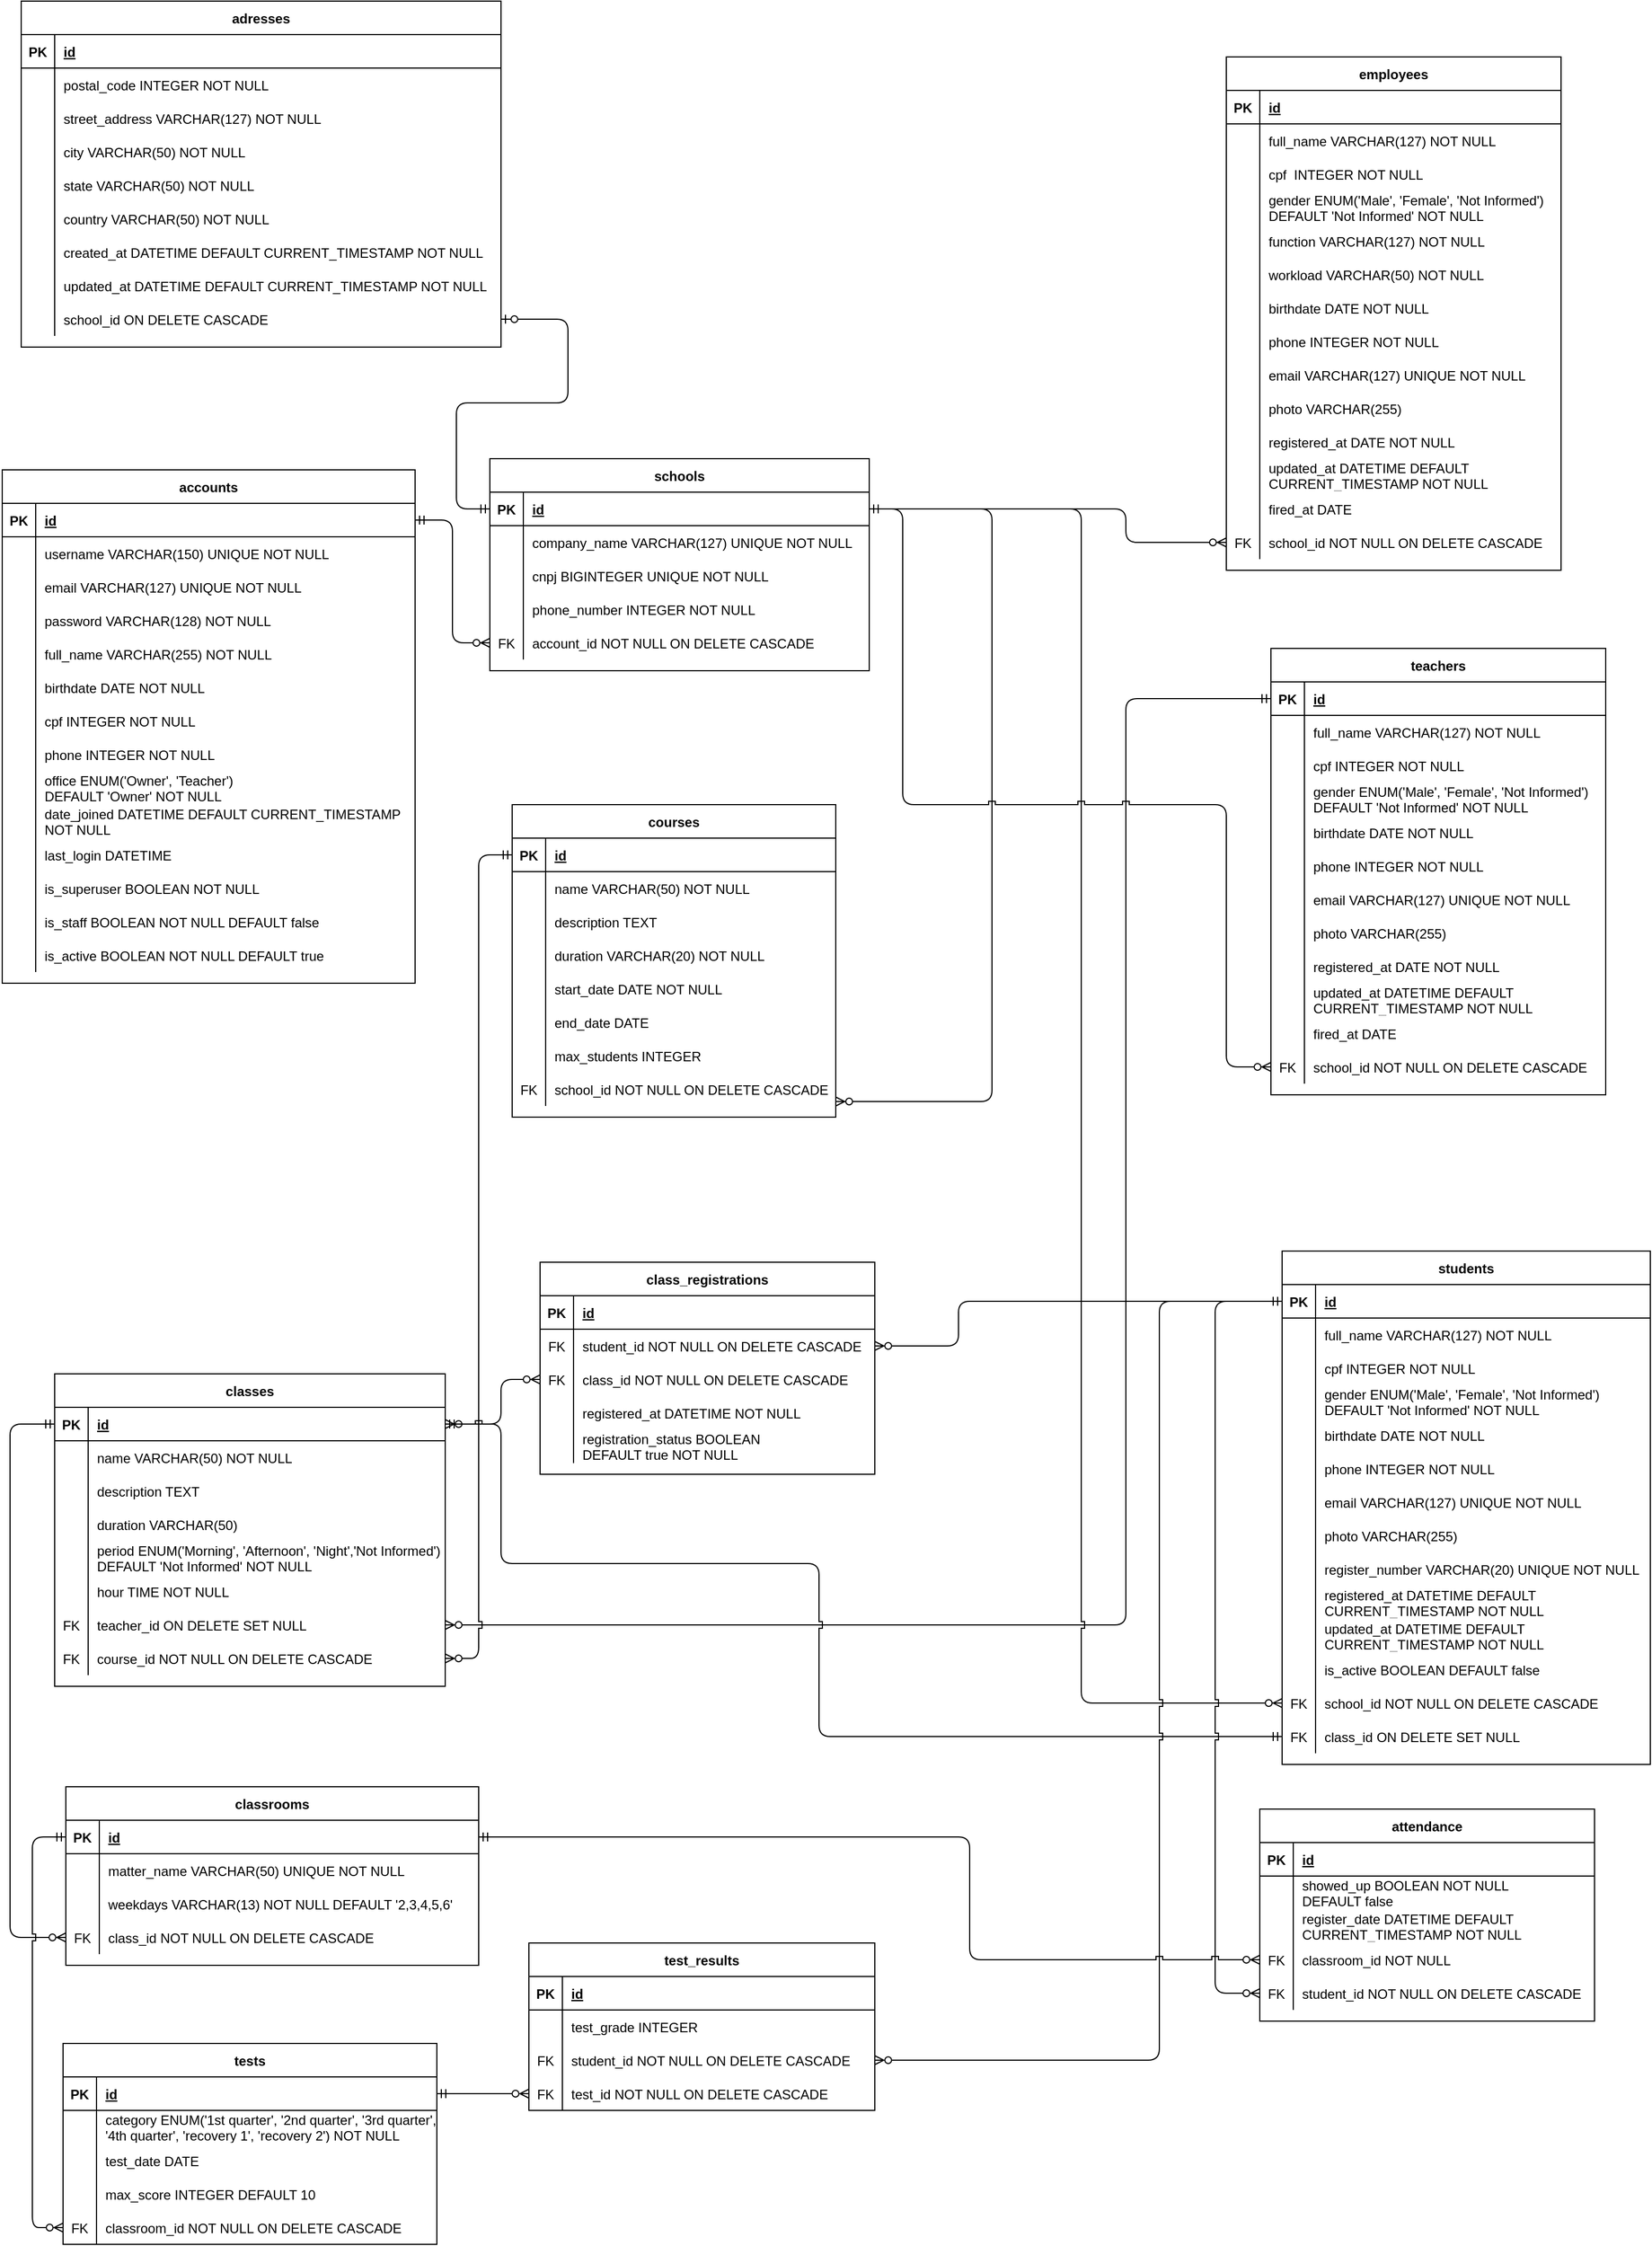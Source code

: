 <mxfile>
    <diagram id="R2lEEEUBdFMjLlhIrx00" name="Page-1">
        <mxGraphModel dx="2132" dy="2524" grid="1" gridSize="10" guides="1" tooltips="1" connect="1" arrows="1" fold="1" page="1" pageScale="1" pageWidth="850" pageHeight="1100" math="0" shadow="0" extFonts="Permanent Marker^https://fonts.googleapis.com/css?family=Permanent+Marker">
            <root>
                <mxCell id="0"/>
                <mxCell id="1" parent="0"/>
                <mxCell id="C-vyLk0tnHw3VtMMgP7b-2" value="schools" style="shape=table;startSize=30;container=1;collapsible=1;childLayout=tableLayout;fixedRows=1;rowLines=0;fontStyle=1;align=center;resizeLast=1;" parent="1" vertex="1">
                    <mxGeometry x="460" y="-670" width="340" height="190" as="geometry"/>
                </mxCell>
                <mxCell id="C-vyLk0tnHw3VtMMgP7b-3" value="" style="shape=partialRectangle;collapsible=0;dropTarget=0;pointerEvents=0;fillColor=none;points=[[0,0.5],[1,0.5]];portConstraint=eastwest;top=0;left=0;right=0;bottom=1;" parent="C-vyLk0tnHw3VtMMgP7b-2" vertex="1">
                    <mxGeometry y="30" width="340" height="30" as="geometry"/>
                </mxCell>
                <mxCell id="C-vyLk0tnHw3VtMMgP7b-4" value="PK" style="shape=partialRectangle;overflow=hidden;connectable=0;fillColor=none;top=0;left=0;bottom=0;right=0;fontStyle=1;" parent="C-vyLk0tnHw3VtMMgP7b-3" vertex="1">
                    <mxGeometry width="30" height="30" as="geometry">
                        <mxRectangle width="30" height="30" as="alternateBounds"/>
                    </mxGeometry>
                </mxCell>
                <mxCell id="C-vyLk0tnHw3VtMMgP7b-5" value="id" style="shape=partialRectangle;overflow=hidden;connectable=0;fillColor=none;top=0;left=0;bottom=0;right=0;align=left;spacingLeft=6;fontStyle=5;" parent="C-vyLk0tnHw3VtMMgP7b-3" vertex="1">
                    <mxGeometry x="30" width="310" height="30" as="geometry">
                        <mxRectangle width="310" height="30" as="alternateBounds"/>
                    </mxGeometry>
                </mxCell>
                <mxCell id="Hvg5RRKPwOD89xQhnRcI-37" style="shape=partialRectangle;collapsible=0;dropTarget=0;pointerEvents=0;fillColor=none;points=[[0,0.5],[1,0.5]];portConstraint=eastwest;top=0;left=0;right=0;bottom=0;" parent="C-vyLk0tnHw3VtMMgP7b-2" vertex="1">
                    <mxGeometry y="60" width="340" height="30" as="geometry"/>
                </mxCell>
                <mxCell id="Hvg5RRKPwOD89xQhnRcI-38" style="shape=partialRectangle;overflow=hidden;connectable=0;fillColor=none;top=0;left=0;bottom=0;right=0;" parent="Hvg5RRKPwOD89xQhnRcI-37" vertex="1">
                    <mxGeometry width="30" height="30" as="geometry">
                        <mxRectangle width="30" height="30" as="alternateBounds"/>
                    </mxGeometry>
                </mxCell>
                <mxCell id="Hvg5RRKPwOD89xQhnRcI-39" value="company_name VARCHAR(127) UNIQUE NOT NULL" style="shape=partialRectangle;overflow=hidden;connectable=0;fillColor=none;top=0;left=0;bottom=0;right=0;align=left;spacingLeft=6;" parent="Hvg5RRKPwOD89xQhnRcI-37" vertex="1">
                    <mxGeometry x="30" width="310" height="30" as="geometry">
                        <mxRectangle width="310" height="30" as="alternateBounds"/>
                    </mxGeometry>
                </mxCell>
                <mxCell id="Hvg5RRKPwOD89xQhnRcI-34" style="shape=partialRectangle;collapsible=0;dropTarget=0;pointerEvents=0;fillColor=none;points=[[0,0.5],[1,0.5]];portConstraint=eastwest;top=0;left=0;right=0;bottom=0;" parent="C-vyLk0tnHw3VtMMgP7b-2" vertex="1">
                    <mxGeometry y="90" width="340" height="30" as="geometry"/>
                </mxCell>
                <mxCell id="Hvg5RRKPwOD89xQhnRcI-35" style="shape=partialRectangle;overflow=hidden;connectable=0;fillColor=none;top=0;left=0;bottom=0;right=0;" parent="Hvg5RRKPwOD89xQhnRcI-34" vertex="1">
                    <mxGeometry width="30" height="30" as="geometry">
                        <mxRectangle width="30" height="30" as="alternateBounds"/>
                    </mxGeometry>
                </mxCell>
                <mxCell id="Hvg5RRKPwOD89xQhnRcI-36" value="cnpj BIGINTEGER UNIQUE NOT NULL" style="shape=partialRectangle;overflow=hidden;connectable=0;fillColor=none;top=0;left=0;bottom=0;right=0;align=left;spacingLeft=6;" parent="Hvg5RRKPwOD89xQhnRcI-34" vertex="1">
                    <mxGeometry x="30" width="310" height="30" as="geometry">
                        <mxRectangle width="310" height="30" as="alternateBounds"/>
                    </mxGeometry>
                </mxCell>
                <mxCell id="Hvg5RRKPwOD89xQhnRcI-135" style="shape=partialRectangle;collapsible=0;dropTarget=0;pointerEvents=0;fillColor=none;points=[[0,0.5],[1,0.5]];portConstraint=eastwest;top=0;left=0;right=0;bottom=0;" parent="C-vyLk0tnHw3VtMMgP7b-2" vertex="1">
                    <mxGeometry y="120" width="340" height="30" as="geometry"/>
                </mxCell>
                <mxCell id="Hvg5RRKPwOD89xQhnRcI-136" style="shape=partialRectangle;overflow=hidden;connectable=0;fillColor=none;top=0;left=0;bottom=0;right=0;" parent="Hvg5RRKPwOD89xQhnRcI-135" vertex="1">
                    <mxGeometry width="30" height="30" as="geometry">
                        <mxRectangle width="30" height="30" as="alternateBounds"/>
                    </mxGeometry>
                </mxCell>
                <mxCell id="Hvg5RRKPwOD89xQhnRcI-137" value="phone_number INTEGER NOT NULL" style="shape=partialRectangle;overflow=hidden;connectable=0;fillColor=none;top=0;left=0;bottom=0;right=0;align=left;spacingLeft=6;" parent="Hvg5RRKPwOD89xQhnRcI-135" vertex="1">
                    <mxGeometry x="30" width="310" height="30" as="geometry">
                        <mxRectangle width="310" height="30" as="alternateBounds"/>
                    </mxGeometry>
                </mxCell>
                <mxCell id="Hvg5RRKPwOD89xQhnRcI-103" style="shape=partialRectangle;collapsible=0;dropTarget=0;pointerEvents=0;fillColor=none;points=[[0,0.5],[1,0.5]];portConstraint=eastwest;top=0;left=0;right=0;bottom=0;" parent="C-vyLk0tnHw3VtMMgP7b-2" vertex="1">
                    <mxGeometry y="150" width="340" height="30" as="geometry"/>
                </mxCell>
                <mxCell id="Hvg5RRKPwOD89xQhnRcI-104" value="FK" style="shape=partialRectangle;overflow=hidden;connectable=0;fillColor=none;top=0;left=0;bottom=0;right=0;" parent="Hvg5RRKPwOD89xQhnRcI-103" vertex="1">
                    <mxGeometry width="30" height="30" as="geometry">
                        <mxRectangle width="30" height="30" as="alternateBounds"/>
                    </mxGeometry>
                </mxCell>
                <mxCell id="Hvg5RRKPwOD89xQhnRcI-105" value="account_id NOT NULL ON DELETE CASCADE" style="shape=partialRectangle;overflow=hidden;connectable=0;fillColor=none;top=0;left=0;bottom=0;right=0;align=left;spacingLeft=6;" parent="Hvg5RRKPwOD89xQhnRcI-103" vertex="1">
                    <mxGeometry x="30" width="310" height="30" as="geometry">
                        <mxRectangle width="310" height="30" as="alternateBounds"/>
                    </mxGeometry>
                </mxCell>
                <mxCell id="C-vyLk0tnHw3VtMMgP7b-13" value="adresses" style="shape=table;startSize=30;container=1;collapsible=1;childLayout=tableLayout;fixedRows=1;rowLines=0;fontStyle=1;align=center;resizeLast=1;" parent="1" vertex="1">
                    <mxGeometry x="40" y="-1080" width="430" height="310" as="geometry"/>
                </mxCell>
                <mxCell id="C-vyLk0tnHw3VtMMgP7b-14" value="" style="shape=partialRectangle;collapsible=0;dropTarget=0;pointerEvents=0;fillColor=none;points=[[0,0.5],[1,0.5]];portConstraint=eastwest;top=0;left=0;right=0;bottom=1;" parent="C-vyLk0tnHw3VtMMgP7b-13" vertex="1">
                    <mxGeometry y="30" width="430" height="30" as="geometry"/>
                </mxCell>
                <mxCell id="C-vyLk0tnHw3VtMMgP7b-15" value="PK" style="shape=partialRectangle;overflow=hidden;connectable=0;fillColor=none;top=0;left=0;bottom=0;right=0;fontStyle=1;" parent="C-vyLk0tnHw3VtMMgP7b-14" vertex="1">
                    <mxGeometry width="30" height="30" as="geometry">
                        <mxRectangle width="30" height="30" as="alternateBounds"/>
                    </mxGeometry>
                </mxCell>
                <mxCell id="C-vyLk0tnHw3VtMMgP7b-16" value="id" style="shape=partialRectangle;overflow=hidden;connectable=0;fillColor=none;top=0;left=0;bottom=0;right=0;align=left;spacingLeft=6;fontStyle=5;" parent="C-vyLk0tnHw3VtMMgP7b-14" vertex="1">
                    <mxGeometry x="30" width="400" height="30" as="geometry">
                        <mxRectangle width="400" height="30" as="alternateBounds"/>
                    </mxGeometry>
                </mxCell>
                <mxCell id="C-vyLk0tnHw3VtMMgP7b-17" value="" style="shape=partialRectangle;collapsible=0;dropTarget=0;pointerEvents=0;fillColor=none;points=[[0,0.5],[1,0.5]];portConstraint=eastwest;top=0;left=0;right=0;bottom=0;" parent="C-vyLk0tnHw3VtMMgP7b-13" vertex="1">
                    <mxGeometry y="60" width="430" height="30" as="geometry"/>
                </mxCell>
                <mxCell id="C-vyLk0tnHw3VtMMgP7b-18" value="" style="shape=partialRectangle;overflow=hidden;connectable=0;fillColor=none;top=0;left=0;bottom=0;right=0;" parent="C-vyLk0tnHw3VtMMgP7b-17" vertex="1">
                    <mxGeometry width="30" height="30" as="geometry">
                        <mxRectangle width="30" height="30" as="alternateBounds"/>
                    </mxGeometry>
                </mxCell>
                <mxCell id="C-vyLk0tnHw3VtMMgP7b-19" value="postal_code INTEGER NOT NULL" style="shape=partialRectangle;overflow=hidden;connectable=0;fillColor=none;top=0;left=0;bottom=0;right=0;align=left;spacingLeft=6;" parent="C-vyLk0tnHw3VtMMgP7b-17" vertex="1">
                    <mxGeometry x="30" width="400" height="30" as="geometry">
                        <mxRectangle width="400" height="30" as="alternateBounds"/>
                    </mxGeometry>
                </mxCell>
                <mxCell id="C-vyLk0tnHw3VtMMgP7b-20" value="" style="shape=partialRectangle;collapsible=0;dropTarget=0;pointerEvents=0;fillColor=none;points=[[0,0.5],[1,0.5]];portConstraint=eastwest;top=0;left=0;right=0;bottom=0;" parent="C-vyLk0tnHw3VtMMgP7b-13" vertex="1">
                    <mxGeometry y="90" width="430" height="30" as="geometry"/>
                </mxCell>
                <mxCell id="C-vyLk0tnHw3VtMMgP7b-21" value="" style="shape=partialRectangle;overflow=hidden;connectable=0;fillColor=none;top=0;left=0;bottom=0;right=0;" parent="C-vyLk0tnHw3VtMMgP7b-20" vertex="1">
                    <mxGeometry width="30" height="30" as="geometry">
                        <mxRectangle width="30" height="30" as="alternateBounds"/>
                    </mxGeometry>
                </mxCell>
                <mxCell id="C-vyLk0tnHw3VtMMgP7b-22" value="street_address VARCHAR(127) NOT NULL" style="shape=partialRectangle;overflow=hidden;connectable=0;fillColor=none;top=0;left=0;bottom=0;right=0;align=left;spacingLeft=6;" parent="C-vyLk0tnHw3VtMMgP7b-20" vertex="1">
                    <mxGeometry x="30" width="400" height="30" as="geometry">
                        <mxRectangle width="400" height="30" as="alternateBounds"/>
                    </mxGeometry>
                </mxCell>
                <mxCell id="Hvg5RRKPwOD89xQhnRcI-402" style="shape=partialRectangle;collapsible=0;dropTarget=0;pointerEvents=0;fillColor=none;points=[[0,0.5],[1,0.5]];portConstraint=eastwest;top=0;left=0;right=0;bottom=0;" parent="C-vyLk0tnHw3VtMMgP7b-13" vertex="1">
                    <mxGeometry y="120" width="430" height="30" as="geometry"/>
                </mxCell>
                <mxCell id="Hvg5RRKPwOD89xQhnRcI-403" style="shape=partialRectangle;overflow=hidden;connectable=0;fillColor=none;top=0;left=0;bottom=0;right=0;" parent="Hvg5RRKPwOD89xQhnRcI-402" vertex="1">
                    <mxGeometry width="30" height="30" as="geometry">
                        <mxRectangle width="30" height="30" as="alternateBounds"/>
                    </mxGeometry>
                </mxCell>
                <mxCell id="Hvg5RRKPwOD89xQhnRcI-404" value="city VARCHAR(50) NOT NULL" style="shape=partialRectangle;overflow=hidden;connectable=0;fillColor=none;top=0;left=0;bottom=0;right=0;align=left;spacingLeft=6;" parent="Hvg5RRKPwOD89xQhnRcI-402" vertex="1">
                    <mxGeometry x="30" width="400" height="30" as="geometry">
                        <mxRectangle width="400" height="30" as="alternateBounds"/>
                    </mxGeometry>
                </mxCell>
                <mxCell id="Hvg5RRKPwOD89xQhnRcI-414" style="shape=partialRectangle;collapsible=0;dropTarget=0;pointerEvents=0;fillColor=none;points=[[0,0.5],[1,0.5]];portConstraint=eastwest;top=0;left=0;right=0;bottom=0;" parent="C-vyLk0tnHw3VtMMgP7b-13" vertex="1">
                    <mxGeometry y="150" width="430" height="30" as="geometry"/>
                </mxCell>
                <mxCell id="Hvg5RRKPwOD89xQhnRcI-415" style="shape=partialRectangle;overflow=hidden;connectable=0;fillColor=none;top=0;left=0;bottom=0;right=0;" parent="Hvg5RRKPwOD89xQhnRcI-414" vertex="1">
                    <mxGeometry width="30" height="30" as="geometry">
                        <mxRectangle width="30" height="30" as="alternateBounds"/>
                    </mxGeometry>
                </mxCell>
                <mxCell id="Hvg5RRKPwOD89xQhnRcI-416" value="state VARCHAR(50) NOT NULL" style="shape=partialRectangle;overflow=hidden;connectable=0;fillColor=none;top=0;left=0;bottom=0;right=0;align=left;spacingLeft=6;" parent="Hvg5RRKPwOD89xQhnRcI-414" vertex="1">
                    <mxGeometry x="30" width="400" height="30" as="geometry">
                        <mxRectangle width="400" height="30" as="alternateBounds"/>
                    </mxGeometry>
                </mxCell>
                <mxCell id="Hvg5RRKPwOD89xQhnRcI-411" style="shape=partialRectangle;collapsible=0;dropTarget=0;pointerEvents=0;fillColor=none;points=[[0,0.5],[1,0.5]];portConstraint=eastwest;top=0;left=0;right=0;bottom=0;" parent="C-vyLk0tnHw3VtMMgP7b-13" vertex="1">
                    <mxGeometry y="180" width="430" height="30" as="geometry"/>
                </mxCell>
                <mxCell id="Hvg5RRKPwOD89xQhnRcI-412" style="shape=partialRectangle;overflow=hidden;connectable=0;fillColor=none;top=0;left=0;bottom=0;right=0;" parent="Hvg5RRKPwOD89xQhnRcI-411" vertex="1">
                    <mxGeometry width="30" height="30" as="geometry">
                        <mxRectangle width="30" height="30" as="alternateBounds"/>
                    </mxGeometry>
                </mxCell>
                <mxCell id="Hvg5RRKPwOD89xQhnRcI-413" value="country VARCHAR(50) NOT NULL" style="shape=partialRectangle;overflow=hidden;connectable=0;fillColor=none;top=0;left=0;bottom=0;right=0;align=left;spacingLeft=6;" parent="Hvg5RRKPwOD89xQhnRcI-411" vertex="1">
                    <mxGeometry x="30" width="400" height="30" as="geometry">
                        <mxRectangle width="400" height="30" as="alternateBounds"/>
                    </mxGeometry>
                </mxCell>
                <mxCell id="Hvg5RRKPwOD89xQhnRcI-408" style="shape=partialRectangle;collapsible=0;dropTarget=0;pointerEvents=0;fillColor=none;points=[[0,0.5],[1,0.5]];portConstraint=eastwest;top=0;left=0;right=0;bottom=0;" parent="C-vyLk0tnHw3VtMMgP7b-13" vertex="1">
                    <mxGeometry y="210" width="430" height="30" as="geometry"/>
                </mxCell>
                <mxCell id="Hvg5RRKPwOD89xQhnRcI-409" style="shape=partialRectangle;overflow=hidden;connectable=0;fillColor=none;top=0;left=0;bottom=0;right=0;" parent="Hvg5RRKPwOD89xQhnRcI-408" vertex="1">
                    <mxGeometry width="30" height="30" as="geometry">
                        <mxRectangle width="30" height="30" as="alternateBounds"/>
                    </mxGeometry>
                </mxCell>
                <mxCell id="Hvg5RRKPwOD89xQhnRcI-410" value="created_at DATETIME DEFAULT CURRENT_TIMESTAMP NOT NULL" style="shape=partialRectangle;overflow=hidden;connectable=0;fillColor=none;top=0;left=0;bottom=0;right=0;align=left;spacingLeft=6;" parent="Hvg5RRKPwOD89xQhnRcI-408" vertex="1">
                    <mxGeometry x="30" width="400" height="30" as="geometry">
                        <mxRectangle width="400" height="30" as="alternateBounds"/>
                    </mxGeometry>
                </mxCell>
                <mxCell id="Hvg5RRKPwOD89xQhnRcI-405" style="shape=partialRectangle;collapsible=0;dropTarget=0;pointerEvents=0;fillColor=none;points=[[0,0.5],[1,0.5]];portConstraint=eastwest;top=0;left=0;right=0;bottom=0;" parent="C-vyLk0tnHw3VtMMgP7b-13" vertex="1">
                    <mxGeometry y="240" width="430" height="30" as="geometry"/>
                </mxCell>
                <mxCell id="Hvg5RRKPwOD89xQhnRcI-406" style="shape=partialRectangle;overflow=hidden;connectable=0;fillColor=none;top=0;left=0;bottom=0;right=0;" parent="Hvg5RRKPwOD89xQhnRcI-405" vertex="1">
                    <mxGeometry width="30" height="30" as="geometry">
                        <mxRectangle width="30" height="30" as="alternateBounds"/>
                    </mxGeometry>
                </mxCell>
                <mxCell id="Hvg5RRKPwOD89xQhnRcI-407" value="updated_at DATETIME DEFAULT CURRENT_TIMESTAMP NOT NULL" style="shape=partialRectangle;overflow=hidden;connectable=0;fillColor=none;top=0;left=0;bottom=0;right=0;align=left;spacingLeft=6;" parent="Hvg5RRKPwOD89xQhnRcI-405" vertex="1">
                    <mxGeometry x="30" width="400" height="30" as="geometry">
                        <mxRectangle width="400" height="30" as="alternateBounds"/>
                    </mxGeometry>
                </mxCell>
                <mxCell id="QQ_chmxF2QLCf_4wuJkC-44" style="shape=partialRectangle;collapsible=0;dropTarget=0;pointerEvents=0;fillColor=none;points=[[0,0.5],[1,0.5]];portConstraint=eastwest;top=0;left=0;right=0;bottom=0;" parent="C-vyLk0tnHw3VtMMgP7b-13" vertex="1">
                    <mxGeometry y="270" width="430" height="30" as="geometry"/>
                </mxCell>
                <mxCell id="QQ_chmxF2QLCf_4wuJkC-45" style="shape=partialRectangle;overflow=hidden;connectable=0;fillColor=none;top=0;left=0;bottom=0;right=0;" parent="QQ_chmxF2QLCf_4wuJkC-44" vertex="1">
                    <mxGeometry width="30" height="30" as="geometry">
                        <mxRectangle width="30" height="30" as="alternateBounds"/>
                    </mxGeometry>
                </mxCell>
                <mxCell id="QQ_chmxF2QLCf_4wuJkC-46" value="school_id ON DELETE CASCADE" style="shape=partialRectangle;overflow=hidden;connectable=0;fillColor=none;top=0;left=0;bottom=0;right=0;align=left;spacingLeft=6;" parent="QQ_chmxF2QLCf_4wuJkC-44" vertex="1">
                    <mxGeometry x="30" width="400" height="30" as="geometry">
                        <mxRectangle width="400" height="30" as="alternateBounds"/>
                    </mxGeometry>
                </mxCell>
                <mxCell id="C-vyLk0tnHw3VtMMgP7b-23" value="accounts" style="shape=table;startSize=30;container=1;collapsible=1;childLayout=tableLayout;fixedRows=1;rowLines=0;fontStyle=1;align=center;resizeLast=1;" parent="1" vertex="1">
                    <mxGeometry x="23" y="-660" width="370" height="460" as="geometry"/>
                </mxCell>
                <mxCell id="C-vyLk0tnHw3VtMMgP7b-24" value="" style="shape=partialRectangle;collapsible=0;dropTarget=0;pointerEvents=0;fillColor=none;points=[[0,0.5],[1,0.5]];portConstraint=eastwest;top=0;left=0;right=0;bottom=1;" parent="C-vyLk0tnHw3VtMMgP7b-23" vertex="1">
                    <mxGeometry y="30" width="370" height="30" as="geometry"/>
                </mxCell>
                <mxCell id="C-vyLk0tnHw3VtMMgP7b-25" value="PK" style="shape=partialRectangle;overflow=hidden;connectable=0;fillColor=none;top=0;left=0;bottom=0;right=0;fontStyle=1;" parent="C-vyLk0tnHw3VtMMgP7b-24" vertex="1">
                    <mxGeometry width="30" height="30" as="geometry">
                        <mxRectangle width="30" height="30" as="alternateBounds"/>
                    </mxGeometry>
                </mxCell>
                <mxCell id="C-vyLk0tnHw3VtMMgP7b-26" value="id" style="shape=partialRectangle;overflow=hidden;connectable=0;fillColor=none;top=0;left=0;bottom=0;right=0;align=left;spacingLeft=6;fontStyle=5;" parent="C-vyLk0tnHw3VtMMgP7b-24" vertex="1">
                    <mxGeometry x="30" width="340" height="30" as="geometry">
                        <mxRectangle width="340" height="30" as="alternateBounds"/>
                    </mxGeometry>
                </mxCell>
                <mxCell id="C-vyLk0tnHw3VtMMgP7b-27" value="" style="shape=partialRectangle;collapsible=0;dropTarget=0;pointerEvents=0;fillColor=none;points=[[0,0.5],[1,0.5]];portConstraint=eastwest;top=0;left=0;right=0;bottom=0;" parent="C-vyLk0tnHw3VtMMgP7b-23" vertex="1">
                    <mxGeometry y="60" width="370" height="30" as="geometry"/>
                </mxCell>
                <mxCell id="C-vyLk0tnHw3VtMMgP7b-28" value="" style="shape=partialRectangle;overflow=hidden;connectable=0;fillColor=none;top=0;left=0;bottom=0;right=0;" parent="C-vyLk0tnHw3VtMMgP7b-27" vertex="1">
                    <mxGeometry width="30" height="30" as="geometry">
                        <mxRectangle width="30" height="30" as="alternateBounds"/>
                    </mxGeometry>
                </mxCell>
                <mxCell id="C-vyLk0tnHw3VtMMgP7b-29" value="username VARCHAR(150) UNIQUE NOT NULL" style="shape=partialRectangle;overflow=hidden;connectable=0;fillColor=none;top=0;left=0;bottom=0;right=0;align=left;spacingLeft=6;" parent="C-vyLk0tnHw3VtMMgP7b-27" vertex="1">
                    <mxGeometry x="30" width="340" height="30" as="geometry">
                        <mxRectangle width="340" height="30" as="alternateBounds"/>
                    </mxGeometry>
                </mxCell>
                <mxCell id="Hvg5RRKPwOD89xQhnRcI-1" style="shape=partialRectangle;collapsible=0;dropTarget=0;pointerEvents=0;fillColor=none;points=[[0,0.5],[1,0.5]];portConstraint=eastwest;top=0;left=0;right=0;bottom=0;" parent="C-vyLk0tnHw3VtMMgP7b-23" vertex="1">
                    <mxGeometry y="90" width="370" height="30" as="geometry"/>
                </mxCell>
                <mxCell id="Hvg5RRKPwOD89xQhnRcI-2" style="shape=partialRectangle;overflow=hidden;connectable=0;fillColor=none;top=0;left=0;bottom=0;right=0;" parent="Hvg5RRKPwOD89xQhnRcI-1" vertex="1">
                    <mxGeometry width="30" height="30" as="geometry">
                        <mxRectangle width="30" height="30" as="alternateBounds"/>
                    </mxGeometry>
                </mxCell>
                <mxCell id="Hvg5RRKPwOD89xQhnRcI-3" value="email VARCHAR(127) UNIQUE NOT NULL" style="shape=partialRectangle;overflow=hidden;connectable=0;fillColor=none;top=0;left=0;bottom=0;right=0;align=left;spacingLeft=6;" parent="Hvg5RRKPwOD89xQhnRcI-1" vertex="1">
                    <mxGeometry x="30" width="340" height="30" as="geometry">
                        <mxRectangle width="340" height="30" as="alternateBounds"/>
                    </mxGeometry>
                </mxCell>
                <mxCell id="Hvg5RRKPwOD89xQhnRcI-46" style="shape=partialRectangle;collapsible=0;dropTarget=0;pointerEvents=0;fillColor=none;points=[[0,0.5],[1,0.5]];portConstraint=eastwest;top=0;left=0;right=0;bottom=0;" parent="C-vyLk0tnHw3VtMMgP7b-23" vertex="1">
                    <mxGeometry y="120" width="370" height="30" as="geometry"/>
                </mxCell>
                <mxCell id="Hvg5RRKPwOD89xQhnRcI-47" style="shape=partialRectangle;overflow=hidden;connectable=0;fillColor=none;top=0;left=0;bottom=0;right=0;" parent="Hvg5RRKPwOD89xQhnRcI-46" vertex="1">
                    <mxGeometry width="30" height="30" as="geometry">
                        <mxRectangle width="30" height="30" as="alternateBounds"/>
                    </mxGeometry>
                </mxCell>
                <mxCell id="Hvg5RRKPwOD89xQhnRcI-48" value="password VARCHAR(128) NOT NULL" style="shape=partialRectangle;overflow=hidden;connectable=0;fillColor=none;top=0;left=0;bottom=0;right=0;align=left;spacingLeft=6;" parent="Hvg5RRKPwOD89xQhnRcI-46" vertex="1">
                    <mxGeometry x="30" width="340" height="30" as="geometry">
                        <mxRectangle width="340" height="30" as="alternateBounds"/>
                    </mxGeometry>
                </mxCell>
                <mxCell id="Hvg5RRKPwOD89xQhnRcI-43" style="shape=partialRectangle;collapsible=0;dropTarget=0;pointerEvents=0;fillColor=none;points=[[0,0.5],[1,0.5]];portConstraint=eastwest;top=0;left=0;right=0;bottom=0;" parent="C-vyLk0tnHw3VtMMgP7b-23" vertex="1">
                    <mxGeometry y="150" width="370" height="30" as="geometry"/>
                </mxCell>
                <mxCell id="Hvg5RRKPwOD89xQhnRcI-44" style="shape=partialRectangle;overflow=hidden;connectable=0;fillColor=none;top=0;left=0;bottom=0;right=0;" parent="Hvg5RRKPwOD89xQhnRcI-43" vertex="1">
                    <mxGeometry width="30" height="30" as="geometry">
                        <mxRectangle width="30" height="30" as="alternateBounds"/>
                    </mxGeometry>
                </mxCell>
                <mxCell id="Hvg5RRKPwOD89xQhnRcI-45" value="full_name VARCHAR(255) NOT NULL" style="shape=partialRectangle;overflow=hidden;connectable=0;fillColor=none;top=0;left=0;bottom=0;right=0;align=left;spacingLeft=6;" parent="Hvg5RRKPwOD89xQhnRcI-43" vertex="1">
                    <mxGeometry x="30" width="340" height="30" as="geometry">
                        <mxRectangle width="340" height="30" as="alternateBounds"/>
                    </mxGeometry>
                </mxCell>
                <mxCell id="Hvg5RRKPwOD89xQhnRcI-52" style="shape=partialRectangle;collapsible=0;dropTarget=0;pointerEvents=0;fillColor=none;points=[[0,0.5],[1,0.5]];portConstraint=eastwest;top=0;left=0;right=0;bottom=0;" parent="C-vyLk0tnHw3VtMMgP7b-23" vertex="1">
                    <mxGeometry y="180" width="370" height="30" as="geometry"/>
                </mxCell>
                <mxCell id="Hvg5RRKPwOD89xQhnRcI-53" style="shape=partialRectangle;overflow=hidden;connectable=0;fillColor=none;top=0;left=0;bottom=0;right=0;" parent="Hvg5RRKPwOD89xQhnRcI-52" vertex="1">
                    <mxGeometry width="30" height="30" as="geometry">
                        <mxRectangle width="30" height="30" as="alternateBounds"/>
                    </mxGeometry>
                </mxCell>
                <mxCell id="Hvg5RRKPwOD89xQhnRcI-54" value="birthdate DATE NOT NULL" style="shape=partialRectangle;overflow=hidden;connectable=0;fillColor=none;top=0;left=0;bottom=0;right=0;align=left;spacingLeft=6;" parent="Hvg5RRKPwOD89xQhnRcI-52" vertex="1">
                    <mxGeometry x="30" width="340" height="30" as="geometry">
                        <mxRectangle width="340" height="30" as="alternateBounds"/>
                    </mxGeometry>
                </mxCell>
                <mxCell id="Hvg5RRKPwOD89xQhnRcI-49" style="shape=partialRectangle;collapsible=0;dropTarget=0;pointerEvents=0;fillColor=none;points=[[0,0.5],[1,0.5]];portConstraint=eastwest;top=0;left=0;right=0;bottom=0;" parent="C-vyLk0tnHw3VtMMgP7b-23" vertex="1">
                    <mxGeometry y="210" width="370" height="30" as="geometry"/>
                </mxCell>
                <mxCell id="Hvg5RRKPwOD89xQhnRcI-50" style="shape=partialRectangle;overflow=hidden;connectable=0;fillColor=none;top=0;left=0;bottom=0;right=0;" parent="Hvg5RRKPwOD89xQhnRcI-49" vertex="1">
                    <mxGeometry width="30" height="30" as="geometry">
                        <mxRectangle width="30" height="30" as="alternateBounds"/>
                    </mxGeometry>
                </mxCell>
                <mxCell id="Hvg5RRKPwOD89xQhnRcI-51" value="cpf INTEGER NOT NULL" style="shape=partialRectangle;overflow=hidden;connectable=0;fillColor=none;top=0;left=0;bottom=0;right=0;align=left;spacingLeft=6;" parent="Hvg5RRKPwOD89xQhnRcI-49" vertex="1">
                    <mxGeometry x="30" width="340" height="30" as="geometry">
                        <mxRectangle width="340" height="30" as="alternateBounds"/>
                    </mxGeometry>
                </mxCell>
                <mxCell id="Hvg5RRKPwOD89xQhnRcI-132" style="shape=partialRectangle;collapsible=0;dropTarget=0;pointerEvents=0;fillColor=none;points=[[0,0.5],[1,0.5]];portConstraint=eastwest;top=0;left=0;right=0;bottom=0;" parent="C-vyLk0tnHw3VtMMgP7b-23" vertex="1">
                    <mxGeometry y="240" width="370" height="30" as="geometry"/>
                </mxCell>
                <mxCell id="Hvg5RRKPwOD89xQhnRcI-133" style="shape=partialRectangle;overflow=hidden;connectable=0;fillColor=none;top=0;left=0;bottom=0;right=0;" parent="Hvg5RRKPwOD89xQhnRcI-132" vertex="1">
                    <mxGeometry width="30" height="30" as="geometry">
                        <mxRectangle width="30" height="30" as="alternateBounds"/>
                    </mxGeometry>
                </mxCell>
                <mxCell id="Hvg5RRKPwOD89xQhnRcI-134" value="phone INTEGER NOT NULL" style="shape=partialRectangle;overflow=hidden;connectable=0;fillColor=none;top=0;left=0;bottom=0;right=0;align=left;spacingLeft=6;" parent="Hvg5RRKPwOD89xQhnRcI-132" vertex="1">
                    <mxGeometry x="30" width="340" height="30" as="geometry">
                        <mxRectangle width="340" height="30" as="alternateBounds"/>
                    </mxGeometry>
                </mxCell>
                <mxCell id="Hvg5RRKPwOD89xQhnRcI-31" style="shape=partialRectangle;collapsible=0;dropTarget=0;pointerEvents=0;fillColor=none;points=[[0,0.5],[1,0.5]];portConstraint=eastwest;top=0;left=0;right=0;bottom=0;" parent="C-vyLk0tnHw3VtMMgP7b-23" vertex="1">
                    <mxGeometry y="270" width="370" height="30" as="geometry"/>
                </mxCell>
                <mxCell id="Hvg5RRKPwOD89xQhnRcI-32" style="shape=partialRectangle;overflow=hidden;connectable=0;fillColor=none;top=0;left=0;bottom=0;right=0;" parent="Hvg5RRKPwOD89xQhnRcI-31" vertex="1">
                    <mxGeometry width="30" height="30" as="geometry">
                        <mxRectangle width="30" height="30" as="alternateBounds"/>
                    </mxGeometry>
                </mxCell>
                <mxCell id="Hvg5RRKPwOD89xQhnRcI-33" value="office ENUM('Owner', 'Teacher') &#10;DEFAULT 'Owner' NOT NULL" style="shape=partialRectangle;overflow=hidden;connectable=0;fillColor=none;top=0;left=0;bottom=0;right=0;align=left;spacingLeft=6;" parent="Hvg5RRKPwOD89xQhnRcI-31" vertex="1">
                    <mxGeometry x="30" width="340" height="30" as="geometry">
                        <mxRectangle width="340" height="30" as="alternateBounds"/>
                    </mxGeometry>
                </mxCell>
                <mxCell id="Hvg5RRKPwOD89xQhnRcI-25" style="shape=partialRectangle;collapsible=0;dropTarget=0;pointerEvents=0;fillColor=none;points=[[0,0.5],[1,0.5]];portConstraint=eastwest;top=0;left=0;right=0;bottom=0;" parent="C-vyLk0tnHw3VtMMgP7b-23" vertex="1">
                    <mxGeometry y="300" width="370" height="30" as="geometry"/>
                </mxCell>
                <mxCell id="Hvg5RRKPwOD89xQhnRcI-26" style="shape=partialRectangle;overflow=hidden;connectable=0;fillColor=none;top=0;left=0;bottom=0;right=0;" parent="Hvg5RRKPwOD89xQhnRcI-25" vertex="1">
                    <mxGeometry width="30" height="30" as="geometry">
                        <mxRectangle width="30" height="30" as="alternateBounds"/>
                    </mxGeometry>
                </mxCell>
                <mxCell id="Hvg5RRKPwOD89xQhnRcI-27" value="date_joined DATETIME DEFAULT CURRENT_TIMESTAMP &#10;NOT NULL" style="shape=partialRectangle;overflow=hidden;connectable=0;fillColor=none;top=0;left=0;bottom=0;right=0;align=left;spacingLeft=6;" parent="Hvg5RRKPwOD89xQhnRcI-25" vertex="1">
                    <mxGeometry x="30" width="340" height="30" as="geometry">
                        <mxRectangle width="340" height="30" as="alternateBounds"/>
                    </mxGeometry>
                </mxCell>
                <mxCell id="Hvg5RRKPwOD89xQhnRcI-22" style="shape=partialRectangle;collapsible=0;dropTarget=0;pointerEvents=0;fillColor=none;points=[[0,0.5],[1,0.5]];portConstraint=eastwest;top=0;left=0;right=0;bottom=0;" parent="C-vyLk0tnHw3VtMMgP7b-23" vertex="1">
                    <mxGeometry y="330" width="370" height="30" as="geometry"/>
                </mxCell>
                <mxCell id="Hvg5RRKPwOD89xQhnRcI-23" style="shape=partialRectangle;overflow=hidden;connectable=0;fillColor=none;top=0;left=0;bottom=0;right=0;" parent="Hvg5RRKPwOD89xQhnRcI-22" vertex="1">
                    <mxGeometry width="30" height="30" as="geometry">
                        <mxRectangle width="30" height="30" as="alternateBounds"/>
                    </mxGeometry>
                </mxCell>
                <mxCell id="Hvg5RRKPwOD89xQhnRcI-24" value="last_login DATETIME" style="shape=partialRectangle;overflow=hidden;connectable=0;fillColor=none;top=0;left=0;bottom=0;right=0;align=left;spacingLeft=6;" parent="Hvg5RRKPwOD89xQhnRcI-22" vertex="1">
                    <mxGeometry x="30" width="340" height="30" as="geometry">
                        <mxRectangle width="340" height="30" as="alternateBounds"/>
                    </mxGeometry>
                </mxCell>
                <mxCell id="Hvg5RRKPwOD89xQhnRcI-19" style="shape=partialRectangle;collapsible=0;dropTarget=0;pointerEvents=0;fillColor=none;points=[[0,0.5],[1,0.5]];portConstraint=eastwest;top=0;left=0;right=0;bottom=0;" parent="C-vyLk0tnHw3VtMMgP7b-23" vertex="1">
                    <mxGeometry y="360" width="370" height="30" as="geometry"/>
                </mxCell>
                <mxCell id="Hvg5RRKPwOD89xQhnRcI-20" style="shape=partialRectangle;overflow=hidden;connectable=0;fillColor=none;top=0;left=0;bottom=0;right=0;" parent="Hvg5RRKPwOD89xQhnRcI-19" vertex="1">
                    <mxGeometry width="30" height="30" as="geometry">
                        <mxRectangle width="30" height="30" as="alternateBounds"/>
                    </mxGeometry>
                </mxCell>
                <mxCell id="Hvg5RRKPwOD89xQhnRcI-21" value="is_superuser BOOLEAN NOT NULL" style="shape=partialRectangle;overflow=hidden;connectable=0;fillColor=none;top=0;left=0;bottom=0;right=0;align=left;spacingLeft=6;" parent="Hvg5RRKPwOD89xQhnRcI-19" vertex="1">
                    <mxGeometry x="30" width="340" height="30" as="geometry">
                        <mxRectangle width="340" height="30" as="alternateBounds"/>
                    </mxGeometry>
                </mxCell>
                <mxCell id="Hvg5RRKPwOD89xQhnRcI-16" style="shape=partialRectangle;collapsible=0;dropTarget=0;pointerEvents=0;fillColor=none;points=[[0,0.5],[1,0.5]];portConstraint=eastwest;top=0;left=0;right=0;bottom=0;" parent="C-vyLk0tnHw3VtMMgP7b-23" vertex="1">
                    <mxGeometry y="390" width="370" height="30" as="geometry"/>
                </mxCell>
                <mxCell id="Hvg5RRKPwOD89xQhnRcI-17" style="shape=partialRectangle;overflow=hidden;connectable=0;fillColor=none;top=0;left=0;bottom=0;right=0;" parent="Hvg5RRKPwOD89xQhnRcI-16" vertex="1">
                    <mxGeometry width="30" height="30" as="geometry">
                        <mxRectangle width="30" height="30" as="alternateBounds"/>
                    </mxGeometry>
                </mxCell>
                <mxCell id="Hvg5RRKPwOD89xQhnRcI-18" value="is_staff BOOLEAN NOT NULL DEFAULT false" style="shape=partialRectangle;overflow=hidden;connectable=0;fillColor=none;top=0;left=0;bottom=0;right=0;align=left;spacingLeft=6;" parent="Hvg5RRKPwOD89xQhnRcI-16" vertex="1">
                    <mxGeometry x="30" width="340" height="30" as="geometry">
                        <mxRectangle width="340" height="30" as="alternateBounds"/>
                    </mxGeometry>
                </mxCell>
                <mxCell id="Hvg5RRKPwOD89xQhnRcI-13" style="shape=partialRectangle;collapsible=0;dropTarget=0;pointerEvents=0;fillColor=none;points=[[0,0.5],[1,0.5]];portConstraint=eastwest;top=0;left=0;right=0;bottom=0;" parent="C-vyLk0tnHw3VtMMgP7b-23" vertex="1">
                    <mxGeometry y="420" width="370" height="30" as="geometry"/>
                </mxCell>
                <mxCell id="Hvg5RRKPwOD89xQhnRcI-14" style="shape=partialRectangle;overflow=hidden;connectable=0;fillColor=none;top=0;left=0;bottom=0;right=0;" parent="Hvg5RRKPwOD89xQhnRcI-13" vertex="1">
                    <mxGeometry width="30" height="30" as="geometry">
                        <mxRectangle width="30" height="30" as="alternateBounds"/>
                    </mxGeometry>
                </mxCell>
                <mxCell id="Hvg5RRKPwOD89xQhnRcI-15" value="is_active BOOLEAN NOT NULL DEFAULT true" style="shape=partialRectangle;overflow=hidden;connectable=0;fillColor=none;top=0;left=0;bottom=0;right=0;align=left;spacingLeft=6;" parent="Hvg5RRKPwOD89xQhnRcI-13" vertex="1">
                    <mxGeometry x="30" width="340" height="30" as="geometry">
                        <mxRectangle width="340" height="30" as="alternateBounds"/>
                    </mxGeometry>
                </mxCell>
                <mxCell id="Hvg5RRKPwOD89xQhnRcI-55" value="students" style="shape=table;startSize=30;container=1;collapsible=1;childLayout=tableLayout;fixedRows=1;rowLines=0;fontStyle=1;align=center;resizeLast=1;" parent="1" vertex="1">
                    <mxGeometry x="1170" y="40" width="330" height="460" as="geometry"/>
                </mxCell>
                <mxCell id="Hvg5RRKPwOD89xQhnRcI-56" value="" style="shape=partialRectangle;collapsible=0;dropTarget=0;pointerEvents=0;fillColor=none;points=[[0,0.5],[1,0.5]];portConstraint=eastwest;top=0;left=0;right=0;bottom=1;" parent="Hvg5RRKPwOD89xQhnRcI-55" vertex="1">
                    <mxGeometry y="30" width="330" height="30" as="geometry"/>
                </mxCell>
                <mxCell id="Hvg5RRKPwOD89xQhnRcI-57" value="PK" style="shape=partialRectangle;overflow=hidden;connectable=0;fillColor=none;top=0;left=0;bottom=0;right=0;fontStyle=1;" parent="Hvg5RRKPwOD89xQhnRcI-56" vertex="1">
                    <mxGeometry width="30" height="30" as="geometry">
                        <mxRectangle width="30" height="30" as="alternateBounds"/>
                    </mxGeometry>
                </mxCell>
                <mxCell id="Hvg5RRKPwOD89xQhnRcI-58" value="id" style="shape=partialRectangle;overflow=hidden;connectable=0;fillColor=none;top=0;left=0;bottom=0;right=0;align=left;spacingLeft=6;fontStyle=5;" parent="Hvg5RRKPwOD89xQhnRcI-56" vertex="1">
                    <mxGeometry x="30" width="300" height="30" as="geometry">
                        <mxRectangle width="300" height="30" as="alternateBounds"/>
                    </mxGeometry>
                </mxCell>
                <mxCell id="Hvg5RRKPwOD89xQhnRcI-59" value="" style="shape=partialRectangle;collapsible=0;dropTarget=0;pointerEvents=0;fillColor=none;points=[[0,0.5],[1,0.5]];portConstraint=eastwest;top=0;left=0;right=0;bottom=0;" parent="Hvg5RRKPwOD89xQhnRcI-55" vertex="1">
                    <mxGeometry y="60" width="330" height="30" as="geometry"/>
                </mxCell>
                <mxCell id="Hvg5RRKPwOD89xQhnRcI-60" value="" style="shape=partialRectangle;overflow=hidden;connectable=0;fillColor=none;top=0;left=0;bottom=0;right=0;" parent="Hvg5RRKPwOD89xQhnRcI-59" vertex="1">
                    <mxGeometry width="30" height="30" as="geometry">
                        <mxRectangle width="30" height="30" as="alternateBounds"/>
                    </mxGeometry>
                </mxCell>
                <mxCell id="Hvg5RRKPwOD89xQhnRcI-61" value="full_name VARCHAR(127) NOT NULL" style="shape=partialRectangle;overflow=hidden;connectable=0;fillColor=none;top=0;left=0;bottom=0;right=0;align=left;spacingLeft=6;" parent="Hvg5RRKPwOD89xQhnRcI-59" vertex="1">
                    <mxGeometry x="30" width="300" height="30" as="geometry">
                        <mxRectangle width="300" height="30" as="alternateBounds"/>
                    </mxGeometry>
                </mxCell>
                <mxCell id="Hvg5RRKPwOD89xQhnRcI-345" style="shape=partialRectangle;collapsible=0;dropTarget=0;pointerEvents=0;fillColor=none;points=[[0,0.5],[1,0.5]];portConstraint=eastwest;top=0;left=0;right=0;bottom=0;" parent="Hvg5RRKPwOD89xQhnRcI-55" vertex="1">
                    <mxGeometry y="90" width="330" height="30" as="geometry"/>
                </mxCell>
                <mxCell id="Hvg5RRKPwOD89xQhnRcI-346" style="shape=partialRectangle;overflow=hidden;connectable=0;fillColor=none;top=0;left=0;bottom=0;right=0;" parent="Hvg5RRKPwOD89xQhnRcI-345" vertex="1">
                    <mxGeometry width="30" height="30" as="geometry">
                        <mxRectangle width="30" height="30" as="alternateBounds"/>
                    </mxGeometry>
                </mxCell>
                <mxCell id="Hvg5RRKPwOD89xQhnRcI-347" value="cpf INTEGER NOT NULL" style="shape=partialRectangle;overflow=hidden;connectable=0;fillColor=none;top=0;left=0;bottom=0;right=0;align=left;spacingLeft=6;" parent="Hvg5RRKPwOD89xQhnRcI-345" vertex="1">
                    <mxGeometry x="30" width="300" height="30" as="geometry">
                        <mxRectangle width="300" height="30" as="alternateBounds"/>
                    </mxGeometry>
                </mxCell>
                <mxCell id="Hvg5RRKPwOD89xQhnRcI-145" style="shape=partialRectangle;collapsible=0;dropTarget=0;pointerEvents=0;fillColor=none;points=[[0,0.5],[1,0.5]];portConstraint=eastwest;top=0;left=0;right=0;bottom=0;" parent="Hvg5RRKPwOD89xQhnRcI-55" vertex="1">
                    <mxGeometry y="120" width="330" height="30" as="geometry"/>
                </mxCell>
                <mxCell id="Hvg5RRKPwOD89xQhnRcI-146" style="shape=partialRectangle;overflow=hidden;connectable=0;fillColor=none;top=0;left=0;bottom=0;right=0;" parent="Hvg5RRKPwOD89xQhnRcI-145" vertex="1">
                    <mxGeometry width="30" height="30" as="geometry">
                        <mxRectangle width="30" height="30" as="alternateBounds"/>
                    </mxGeometry>
                </mxCell>
                <mxCell id="Hvg5RRKPwOD89xQhnRcI-147" value="gender ENUM('Male', 'Female', 'Not Informed') &#10;DEFAULT 'Not Informed' NOT NULL" style="shape=partialRectangle;overflow=hidden;connectable=0;fillColor=none;top=0;left=0;bottom=0;right=0;align=left;spacingLeft=6;" parent="Hvg5RRKPwOD89xQhnRcI-145" vertex="1">
                    <mxGeometry x="30" width="300" height="30" as="geometry">
                        <mxRectangle width="300" height="30" as="alternateBounds"/>
                    </mxGeometry>
                </mxCell>
                <mxCell id="Hvg5RRKPwOD89xQhnRcI-62" value="" style="shape=partialRectangle;collapsible=0;dropTarget=0;pointerEvents=0;fillColor=none;points=[[0,0.5],[1,0.5]];portConstraint=eastwest;top=0;left=0;right=0;bottom=0;" parent="Hvg5RRKPwOD89xQhnRcI-55" vertex="1">
                    <mxGeometry y="150" width="330" height="30" as="geometry"/>
                </mxCell>
                <mxCell id="Hvg5RRKPwOD89xQhnRcI-63" value="" style="shape=partialRectangle;overflow=hidden;connectable=0;fillColor=none;top=0;left=0;bottom=0;right=0;" parent="Hvg5RRKPwOD89xQhnRcI-62" vertex="1">
                    <mxGeometry width="30" height="30" as="geometry">
                        <mxRectangle width="30" height="30" as="alternateBounds"/>
                    </mxGeometry>
                </mxCell>
                <mxCell id="Hvg5RRKPwOD89xQhnRcI-64" value="birthdate DATE NOT NULL" style="shape=partialRectangle;overflow=hidden;connectable=0;fillColor=none;top=0;left=0;bottom=0;right=0;align=left;spacingLeft=6;" parent="Hvg5RRKPwOD89xQhnRcI-62" vertex="1">
                    <mxGeometry x="30" width="300" height="30" as="geometry">
                        <mxRectangle width="300" height="30" as="alternateBounds"/>
                    </mxGeometry>
                </mxCell>
                <mxCell id="Hvg5RRKPwOD89xQhnRcI-97" style="shape=partialRectangle;collapsible=0;dropTarget=0;pointerEvents=0;fillColor=none;points=[[0,0.5],[1,0.5]];portConstraint=eastwest;top=0;left=0;right=0;bottom=0;" parent="Hvg5RRKPwOD89xQhnRcI-55" vertex="1">
                    <mxGeometry y="180" width="330" height="30" as="geometry"/>
                </mxCell>
                <mxCell id="Hvg5RRKPwOD89xQhnRcI-98" style="shape=partialRectangle;overflow=hidden;connectable=0;fillColor=none;top=0;left=0;bottom=0;right=0;" parent="Hvg5RRKPwOD89xQhnRcI-97" vertex="1">
                    <mxGeometry width="30" height="30" as="geometry">
                        <mxRectangle width="30" height="30" as="alternateBounds"/>
                    </mxGeometry>
                </mxCell>
                <mxCell id="Hvg5RRKPwOD89xQhnRcI-99" value="phone INTEGER NOT NULL" style="shape=partialRectangle;overflow=hidden;connectable=0;fillColor=none;top=0;left=0;bottom=0;right=0;align=left;spacingLeft=6;" parent="Hvg5RRKPwOD89xQhnRcI-97" vertex="1">
                    <mxGeometry x="30" width="300" height="30" as="geometry">
                        <mxRectangle width="300" height="30" as="alternateBounds"/>
                    </mxGeometry>
                </mxCell>
                <mxCell id="Hvg5RRKPwOD89xQhnRcI-94" style="shape=partialRectangle;collapsible=0;dropTarget=0;pointerEvents=0;fillColor=none;points=[[0,0.5],[1,0.5]];portConstraint=eastwest;top=0;left=0;right=0;bottom=0;" parent="Hvg5RRKPwOD89xQhnRcI-55" vertex="1">
                    <mxGeometry y="210" width="330" height="30" as="geometry"/>
                </mxCell>
                <mxCell id="Hvg5RRKPwOD89xQhnRcI-95" style="shape=partialRectangle;overflow=hidden;connectable=0;fillColor=none;top=0;left=0;bottom=0;right=0;" parent="Hvg5RRKPwOD89xQhnRcI-94" vertex="1">
                    <mxGeometry width="30" height="30" as="geometry">
                        <mxRectangle width="30" height="30" as="alternateBounds"/>
                    </mxGeometry>
                </mxCell>
                <mxCell id="Hvg5RRKPwOD89xQhnRcI-96" value="email VARCHAR(127) UNIQUE NOT NULL" style="shape=partialRectangle;overflow=hidden;connectable=0;fillColor=none;top=0;left=0;bottom=0;right=0;align=left;spacingLeft=6;" parent="Hvg5RRKPwOD89xQhnRcI-94" vertex="1">
                    <mxGeometry x="30" width="300" height="30" as="geometry">
                        <mxRectangle width="300" height="30" as="alternateBounds"/>
                    </mxGeometry>
                </mxCell>
                <mxCell id="Hvg5RRKPwOD89xQhnRcI-91" style="shape=partialRectangle;collapsible=0;dropTarget=0;pointerEvents=0;fillColor=none;points=[[0,0.5],[1,0.5]];portConstraint=eastwest;top=0;left=0;right=0;bottom=0;" parent="Hvg5RRKPwOD89xQhnRcI-55" vertex="1">
                    <mxGeometry y="240" width="330" height="30" as="geometry"/>
                </mxCell>
                <mxCell id="Hvg5RRKPwOD89xQhnRcI-92" style="shape=partialRectangle;overflow=hidden;connectable=0;fillColor=none;top=0;left=0;bottom=0;right=0;" parent="Hvg5RRKPwOD89xQhnRcI-91" vertex="1">
                    <mxGeometry width="30" height="30" as="geometry">
                        <mxRectangle width="30" height="30" as="alternateBounds"/>
                    </mxGeometry>
                </mxCell>
                <mxCell id="Hvg5RRKPwOD89xQhnRcI-93" value="photo VARCHAR(255)" style="shape=partialRectangle;overflow=hidden;connectable=0;fillColor=none;top=0;left=0;bottom=0;right=0;align=left;spacingLeft=6;" parent="Hvg5RRKPwOD89xQhnRcI-91" vertex="1">
                    <mxGeometry x="30" width="300" height="30" as="geometry">
                        <mxRectangle width="300" height="30" as="alternateBounds"/>
                    </mxGeometry>
                </mxCell>
                <mxCell id="Hvg5RRKPwOD89xQhnRcI-243" style="shape=partialRectangle;collapsible=0;dropTarget=0;pointerEvents=0;fillColor=none;points=[[0,0.5],[1,0.5]];portConstraint=eastwest;top=0;left=0;right=0;bottom=0;" parent="Hvg5RRKPwOD89xQhnRcI-55" vertex="1">
                    <mxGeometry y="270" width="330" height="30" as="geometry"/>
                </mxCell>
                <mxCell id="Hvg5RRKPwOD89xQhnRcI-244" style="shape=partialRectangle;overflow=hidden;connectable=0;fillColor=none;top=0;left=0;bottom=0;right=0;" parent="Hvg5RRKPwOD89xQhnRcI-243" vertex="1">
                    <mxGeometry width="30" height="30" as="geometry">
                        <mxRectangle width="30" height="30" as="alternateBounds"/>
                    </mxGeometry>
                </mxCell>
                <mxCell id="Hvg5RRKPwOD89xQhnRcI-245" value="register_number VARCHAR(20) UNIQUE NOT NULL" style="shape=partialRectangle;overflow=hidden;connectable=0;fillColor=none;top=0;left=0;bottom=0;right=0;align=left;spacingLeft=6;" parent="Hvg5RRKPwOD89xQhnRcI-243" vertex="1">
                    <mxGeometry x="30" width="300" height="30" as="geometry">
                        <mxRectangle width="300" height="30" as="alternateBounds"/>
                    </mxGeometry>
                </mxCell>
                <mxCell id="Hvg5RRKPwOD89xQhnRcI-88" style="shape=partialRectangle;collapsible=0;dropTarget=0;pointerEvents=0;fillColor=none;points=[[0,0.5],[1,0.5]];portConstraint=eastwest;top=0;left=0;right=0;bottom=0;" parent="Hvg5RRKPwOD89xQhnRcI-55" vertex="1">
                    <mxGeometry y="300" width="330" height="30" as="geometry"/>
                </mxCell>
                <mxCell id="Hvg5RRKPwOD89xQhnRcI-89" style="shape=partialRectangle;overflow=hidden;connectable=0;fillColor=none;top=0;left=0;bottom=0;right=0;" parent="Hvg5RRKPwOD89xQhnRcI-88" vertex="1">
                    <mxGeometry width="30" height="30" as="geometry">
                        <mxRectangle width="30" height="30" as="alternateBounds"/>
                    </mxGeometry>
                </mxCell>
                <mxCell id="Hvg5RRKPwOD89xQhnRcI-90" value="registered_at DATETIME DEFAULT &#10;CURRENT_TIMESTAMP NOT NULL" style="shape=partialRectangle;overflow=hidden;connectable=0;fillColor=none;top=0;left=0;bottom=0;right=0;align=left;spacingLeft=6;" parent="Hvg5RRKPwOD89xQhnRcI-88" vertex="1">
                    <mxGeometry x="30" width="300" height="30" as="geometry">
                        <mxRectangle width="300" height="30" as="alternateBounds"/>
                    </mxGeometry>
                </mxCell>
                <mxCell id="Hvg5RRKPwOD89xQhnRcI-85" style="shape=partialRectangle;collapsible=0;dropTarget=0;pointerEvents=0;fillColor=none;points=[[0,0.5],[1,0.5]];portConstraint=eastwest;top=0;left=0;right=0;bottom=0;" parent="Hvg5RRKPwOD89xQhnRcI-55" vertex="1">
                    <mxGeometry y="330" width="330" height="30" as="geometry"/>
                </mxCell>
                <mxCell id="Hvg5RRKPwOD89xQhnRcI-86" style="shape=partialRectangle;overflow=hidden;connectable=0;fillColor=none;top=0;left=0;bottom=0;right=0;" parent="Hvg5RRKPwOD89xQhnRcI-85" vertex="1">
                    <mxGeometry width="30" height="30" as="geometry">
                        <mxRectangle width="30" height="30" as="alternateBounds"/>
                    </mxGeometry>
                </mxCell>
                <mxCell id="Hvg5RRKPwOD89xQhnRcI-87" value="updated_at DATETIME DEFAULT&#10;CURRENT_TIMESTAMP NOT NULL" style="shape=partialRectangle;overflow=hidden;connectable=0;fillColor=none;top=0;left=0;bottom=0;right=0;align=left;spacingLeft=6;" parent="Hvg5RRKPwOD89xQhnRcI-85" vertex="1">
                    <mxGeometry x="30" width="300" height="30" as="geometry">
                        <mxRectangle width="300" height="30" as="alternateBounds"/>
                    </mxGeometry>
                </mxCell>
                <mxCell id="Hvg5RRKPwOD89xQhnRcI-151" style="shape=partialRectangle;collapsible=0;dropTarget=0;pointerEvents=0;fillColor=none;points=[[0,0.5],[1,0.5]];portConstraint=eastwest;top=0;left=0;right=0;bottom=0;" parent="Hvg5RRKPwOD89xQhnRcI-55" vertex="1">
                    <mxGeometry y="360" width="330" height="30" as="geometry"/>
                </mxCell>
                <mxCell id="Hvg5RRKPwOD89xQhnRcI-152" style="shape=partialRectangle;overflow=hidden;connectable=0;fillColor=none;top=0;left=0;bottom=0;right=0;" parent="Hvg5RRKPwOD89xQhnRcI-151" vertex="1">
                    <mxGeometry width="30" height="30" as="geometry">
                        <mxRectangle width="30" height="30" as="alternateBounds"/>
                    </mxGeometry>
                </mxCell>
                <mxCell id="Hvg5RRKPwOD89xQhnRcI-153" value="is_active BOOLEAN DEFAULT false" style="shape=partialRectangle;overflow=hidden;connectable=0;fillColor=none;top=0;left=0;bottom=0;right=0;align=left;spacingLeft=6;" parent="Hvg5RRKPwOD89xQhnRcI-151" vertex="1">
                    <mxGeometry x="30" width="300" height="30" as="geometry">
                        <mxRectangle width="300" height="30" as="alternateBounds"/>
                    </mxGeometry>
                </mxCell>
                <mxCell id="Hvg5RRKPwOD89xQhnRcI-256" style="shape=partialRectangle;collapsible=0;dropTarget=0;pointerEvents=0;fillColor=none;points=[[0,0.5],[1,0.5]];portConstraint=eastwest;top=0;left=0;right=0;bottom=0;" parent="Hvg5RRKPwOD89xQhnRcI-55" vertex="1">
                    <mxGeometry y="390" width="330" height="30" as="geometry"/>
                </mxCell>
                <mxCell id="Hvg5RRKPwOD89xQhnRcI-257" value="FK" style="shape=partialRectangle;overflow=hidden;connectable=0;fillColor=none;top=0;left=0;bottom=0;right=0;" parent="Hvg5RRKPwOD89xQhnRcI-256" vertex="1">
                    <mxGeometry width="30" height="30" as="geometry">
                        <mxRectangle width="30" height="30" as="alternateBounds"/>
                    </mxGeometry>
                </mxCell>
                <mxCell id="Hvg5RRKPwOD89xQhnRcI-258" value="school_id NOT NULL ON DELETE CASCADE" style="shape=partialRectangle;overflow=hidden;connectable=0;fillColor=none;top=0;left=0;bottom=0;right=0;align=left;spacingLeft=6;" parent="Hvg5RRKPwOD89xQhnRcI-256" vertex="1">
                    <mxGeometry x="30" width="300" height="30" as="geometry">
                        <mxRectangle width="300" height="30" as="alternateBounds"/>
                    </mxGeometry>
                </mxCell>
                <mxCell id="Hvg5RRKPwOD89xQhnRcI-252" style="shape=partialRectangle;collapsible=0;dropTarget=0;pointerEvents=0;fillColor=none;points=[[0,0.5],[1,0.5]];portConstraint=eastwest;top=0;left=0;right=0;bottom=0;" parent="Hvg5RRKPwOD89xQhnRcI-55" vertex="1">
                    <mxGeometry y="420" width="330" height="30" as="geometry"/>
                </mxCell>
                <mxCell id="Hvg5RRKPwOD89xQhnRcI-253" value="FK" style="shape=partialRectangle;overflow=hidden;connectable=0;fillColor=none;top=0;left=0;bottom=0;right=0;" parent="Hvg5RRKPwOD89xQhnRcI-252" vertex="1">
                    <mxGeometry width="30" height="30" as="geometry">
                        <mxRectangle width="30" height="30" as="alternateBounds"/>
                    </mxGeometry>
                </mxCell>
                <mxCell id="Hvg5RRKPwOD89xQhnRcI-254" value="class_id ON DELETE SET NULL" style="shape=partialRectangle;overflow=hidden;connectable=0;fillColor=none;top=0;left=0;bottom=0;right=0;align=left;spacingLeft=6;" parent="Hvg5RRKPwOD89xQhnRcI-252" vertex="1">
                    <mxGeometry x="30" width="300" height="30" as="geometry">
                        <mxRectangle width="300" height="30" as="alternateBounds"/>
                    </mxGeometry>
                </mxCell>
                <mxCell id="Hvg5RRKPwOD89xQhnRcI-65" value="class_registrations" style="shape=table;startSize=30;container=1;collapsible=1;childLayout=tableLayout;fixedRows=1;rowLines=0;fontStyle=1;align=center;resizeLast=1;" parent="1" vertex="1">
                    <mxGeometry x="505" y="50" width="300" height="190" as="geometry"/>
                </mxCell>
                <mxCell id="Hvg5RRKPwOD89xQhnRcI-66" value="" style="shape=partialRectangle;collapsible=0;dropTarget=0;pointerEvents=0;fillColor=none;points=[[0,0.5],[1,0.5]];portConstraint=eastwest;top=0;left=0;right=0;bottom=1;" parent="Hvg5RRKPwOD89xQhnRcI-65" vertex="1">
                    <mxGeometry y="30" width="300" height="30" as="geometry"/>
                </mxCell>
                <mxCell id="Hvg5RRKPwOD89xQhnRcI-67" value="PK" style="shape=partialRectangle;overflow=hidden;connectable=0;fillColor=none;top=0;left=0;bottom=0;right=0;fontStyle=1;" parent="Hvg5RRKPwOD89xQhnRcI-66" vertex="1">
                    <mxGeometry width="30" height="30" as="geometry">
                        <mxRectangle width="30" height="30" as="alternateBounds"/>
                    </mxGeometry>
                </mxCell>
                <mxCell id="Hvg5RRKPwOD89xQhnRcI-68" value="id" style="shape=partialRectangle;overflow=hidden;connectable=0;fillColor=none;top=0;left=0;bottom=0;right=0;align=left;spacingLeft=6;fontStyle=5;" parent="Hvg5RRKPwOD89xQhnRcI-66" vertex="1">
                    <mxGeometry x="30" width="270" height="30" as="geometry">
                        <mxRectangle width="270" height="30" as="alternateBounds"/>
                    </mxGeometry>
                </mxCell>
                <mxCell id="Hvg5RRKPwOD89xQhnRcI-69" value="" style="shape=partialRectangle;collapsible=0;dropTarget=0;pointerEvents=0;fillColor=none;points=[[0,0.5],[1,0.5]];portConstraint=eastwest;top=0;left=0;right=0;bottom=0;" parent="Hvg5RRKPwOD89xQhnRcI-65" vertex="1">
                    <mxGeometry y="60" width="300" height="30" as="geometry"/>
                </mxCell>
                <mxCell id="Hvg5RRKPwOD89xQhnRcI-70" value="FK" style="shape=partialRectangle;overflow=hidden;connectable=0;fillColor=none;top=0;left=0;bottom=0;right=0;" parent="Hvg5RRKPwOD89xQhnRcI-69" vertex="1">
                    <mxGeometry width="30" height="30" as="geometry">
                        <mxRectangle width="30" height="30" as="alternateBounds"/>
                    </mxGeometry>
                </mxCell>
                <mxCell id="Hvg5RRKPwOD89xQhnRcI-71" value="student_id NOT NULL ON DELETE CASCADE" style="shape=partialRectangle;overflow=hidden;connectable=0;fillColor=none;top=0;left=0;bottom=0;right=0;align=left;spacingLeft=6;" parent="Hvg5RRKPwOD89xQhnRcI-69" vertex="1">
                    <mxGeometry x="30" width="270" height="30" as="geometry">
                        <mxRectangle width="270" height="30" as="alternateBounds"/>
                    </mxGeometry>
                </mxCell>
                <mxCell id="Hvg5RRKPwOD89xQhnRcI-72" value="" style="shape=partialRectangle;collapsible=0;dropTarget=0;pointerEvents=0;fillColor=none;points=[[0,0.5],[1,0.5]];portConstraint=eastwest;top=0;left=0;right=0;bottom=0;" parent="Hvg5RRKPwOD89xQhnRcI-65" vertex="1">
                    <mxGeometry y="90" width="300" height="30" as="geometry"/>
                </mxCell>
                <mxCell id="Hvg5RRKPwOD89xQhnRcI-73" value="FK" style="shape=partialRectangle;overflow=hidden;connectable=0;fillColor=none;top=0;left=0;bottom=0;right=0;" parent="Hvg5RRKPwOD89xQhnRcI-72" vertex="1">
                    <mxGeometry width="30" height="30" as="geometry">
                        <mxRectangle width="30" height="30" as="alternateBounds"/>
                    </mxGeometry>
                </mxCell>
                <mxCell id="Hvg5RRKPwOD89xQhnRcI-74" value="class_id NOT NULL ON DELETE CASCADE" style="shape=partialRectangle;overflow=hidden;connectable=0;fillColor=none;top=0;left=0;bottom=0;right=0;align=left;spacingLeft=6;" parent="Hvg5RRKPwOD89xQhnRcI-72" vertex="1">
                    <mxGeometry x="30" width="270" height="30" as="geometry">
                        <mxRectangle width="270" height="30" as="alternateBounds"/>
                    </mxGeometry>
                </mxCell>
                <mxCell id="Hvg5RRKPwOD89xQhnRcI-230" style="shape=partialRectangle;collapsible=0;dropTarget=0;pointerEvents=0;fillColor=none;points=[[0,0.5],[1,0.5]];portConstraint=eastwest;top=0;left=0;right=0;bottom=0;" parent="Hvg5RRKPwOD89xQhnRcI-65" vertex="1">
                    <mxGeometry y="120" width="300" height="30" as="geometry"/>
                </mxCell>
                <mxCell id="Hvg5RRKPwOD89xQhnRcI-231" style="shape=partialRectangle;overflow=hidden;connectable=0;fillColor=none;top=0;left=0;bottom=0;right=0;" parent="Hvg5RRKPwOD89xQhnRcI-230" vertex="1">
                    <mxGeometry width="30" height="30" as="geometry">
                        <mxRectangle width="30" height="30" as="alternateBounds"/>
                    </mxGeometry>
                </mxCell>
                <mxCell id="Hvg5RRKPwOD89xQhnRcI-232" value="registered_at DATETIME NOT NULL" style="shape=partialRectangle;overflow=hidden;connectable=0;fillColor=none;top=0;left=0;bottom=0;right=0;align=left;spacingLeft=6;" parent="Hvg5RRKPwOD89xQhnRcI-230" vertex="1">
                    <mxGeometry x="30" width="270" height="30" as="geometry">
                        <mxRectangle width="270" height="30" as="alternateBounds"/>
                    </mxGeometry>
                </mxCell>
                <mxCell id="Hvg5RRKPwOD89xQhnRcI-236" style="shape=partialRectangle;collapsible=0;dropTarget=0;pointerEvents=0;fillColor=none;points=[[0,0.5],[1,0.5]];portConstraint=eastwest;top=0;left=0;right=0;bottom=0;" parent="Hvg5RRKPwOD89xQhnRcI-65" vertex="1">
                    <mxGeometry y="150" width="300" height="30" as="geometry"/>
                </mxCell>
                <mxCell id="Hvg5RRKPwOD89xQhnRcI-237" style="shape=partialRectangle;overflow=hidden;connectable=0;fillColor=none;top=0;left=0;bottom=0;right=0;" parent="Hvg5RRKPwOD89xQhnRcI-236" vertex="1">
                    <mxGeometry width="30" height="30" as="geometry">
                        <mxRectangle width="30" height="30" as="alternateBounds"/>
                    </mxGeometry>
                </mxCell>
                <mxCell id="Hvg5RRKPwOD89xQhnRcI-238" value="registration_status BOOLEAN &#10;DEFAULT true NOT NULL" style="shape=partialRectangle;overflow=hidden;connectable=0;fillColor=none;top=0;left=0;bottom=0;right=0;align=left;spacingLeft=6;" parent="Hvg5RRKPwOD89xQhnRcI-236" vertex="1">
                    <mxGeometry x="30" width="270" height="30" as="geometry">
                        <mxRectangle width="270" height="30" as="alternateBounds"/>
                    </mxGeometry>
                </mxCell>
                <mxCell id="Hvg5RRKPwOD89xQhnRcI-75" value="courses" style="shape=table;startSize=30;container=1;collapsible=1;childLayout=tableLayout;fixedRows=1;rowLines=0;fontStyle=1;align=center;resizeLast=1;" parent="1" vertex="1">
                    <mxGeometry x="480" y="-360" width="290" height="280" as="geometry"/>
                </mxCell>
                <mxCell id="Hvg5RRKPwOD89xQhnRcI-76" value="" style="shape=partialRectangle;collapsible=0;dropTarget=0;pointerEvents=0;fillColor=none;points=[[0,0.5],[1,0.5]];portConstraint=eastwest;top=0;left=0;right=0;bottom=1;" parent="Hvg5RRKPwOD89xQhnRcI-75" vertex="1">
                    <mxGeometry y="30" width="290" height="30" as="geometry"/>
                </mxCell>
                <mxCell id="Hvg5RRKPwOD89xQhnRcI-77" value="PK" style="shape=partialRectangle;overflow=hidden;connectable=0;fillColor=none;top=0;left=0;bottom=0;right=0;fontStyle=1;" parent="Hvg5RRKPwOD89xQhnRcI-76" vertex="1">
                    <mxGeometry width="30" height="30" as="geometry">
                        <mxRectangle width="30" height="30" as="alternateBounds"/>
                    </mxGeometry>
                </mxCell>
                <mxCell id="Hvg5RRKPwOD89xQhnRcI-78" value="id" style="shape=partialRectangle;overflow=hidden;connectable=0;fillColor=none;top=0;left=0;bottom=0;right=0;align=left;spacingLeft=6;fontStyle=5;" parent="Hvg5RRKPwOD89xQhnRcI-76" vertex="1">
                    <mxGeometry x="30" width="260" height="30" as="geometry">
                        <mxRectangle width="260" height="30" as="alternateBounds"/>
                    </mxGeometry>
                </mxCell>
                <mxCell id="Hvg5RRKPwOD89xQhnRcI-79" value="" style="shape=partialRectangle;collapsible=0;dropTarget=0;pointerEvents=0;fillColor=none;points=[[0,0.5],[1,0.5]];portConstraint=eastwest;top=0;left=0;right=0;bottom=0;" parent="Hvg5RRKPwOD89xQhnRcI-75" vertex="1">
                    <mxGeometry y="60" width="290" height="30" as="geometry"/>
                </mxCell>
                <mxCell id="Hvg5RRKPwOD89xQhnRcI-80" value="" style="shape=partialRectangle;overflow=hidden;connectable=0;fillColor=none;top=0;left=0;bottom=0;right=0;" parent="Hvg5RRKPwOD89xQhnRcI-79" vertex="1">
                    <mxGeometry width="30" height="30" as="geometry">
                        <mxRectangle width="30" height="30" as="alternateBounds"/>
                    </mxGeometry>
                </mxCell>
                <mxCell id="Hvg5RRKPwOD89xQhnRcI-81" value="name VARCHAR(50) NOT NULL" style="shape=partialRectangle;overflow=hidden;connectable=0;fillColor=none;top=0;left=0;bottom=0;right=0;align=left;spacingLeft=6;" parent="Hvg5RRKPwOD89xQhnRcI-79" vertex="1">
                    <mxGeometry x="30" width="260" height="30" as="geometry">
                        <mxRectangle width="260" height="30" as="alternateBounds"/>
                    </mxGeometry>
                </mxCell>
                <mxCell id="Hvg5RRKPwOD89xQhnRcI-82" value="" style="shape=partialRectangle;collapsible=0;dropTarget=0;pointerEvents=0;fillColor=none;points=[[0,0.5],[1,0.5]];portConstraint=eastwest;top=0;left=0;right=0;bottom=0;" parent="Hvg5RRKPwOD89xQhnRcI-75" vertex="1">
                    <mxGeometry y="90" width="290" height="30" as="geometry"/>
                </mxCell>
                <mxCell id="Hvg5RRKPwOD89xQhnRcI-83" value="" style="shape=partialRectangle;overflow=hidden;connectable=0;fillColor=none;top=0;left=0;bottom=0;right=0;" parent="Hvg5RRKPwOD89xQhnRcI-82" vertex="1">
                    <mxGeometry width="30" height="30" as="geometry">
                        <mxRectangle width="30" height="30" as="alternateBounds"/>
                    </mxGeometry>
                </mxCell>
                <mxCell id="Hvg5RRKPwOD89xQhnRcI-84" value="description TEXT" style="shape=partialRectangle;overflow=hidden;connectable=0;fillColor=none;top=0;left=0;bottom=0;right=0;align=left;spacingLeft=6;" parent="Hvg5RRKPwOD89xQhnRcI-82" vertex="1">
                    <mxGeometry x="30" width="260" height="30" as="geometry">
                        <mxRectangle width="260" height="30" as="alternateBounds"/>
                    </mxGeometry>
                </mxCell>
                <mxCell id="Hvg5RRKPwOD89xQhnRcI-154" style="shape=partialRectangle;collapsible=0;dropTarget=0;pointerEvents=0;fillColor=none;points=[[0,0.5],[1,0.5]];portConstraint=eastwest;top=0;left=0;right=0;bottom=0;" parent="Hvg5RRKPwOD89xQhnRcI-75" vertex="1">
                    <mxGeometry y="120" width="290" height="30" as="geometry"/>
                </mxCell>
                <mxCell id="Hvg5RRKPwOD89xQhnRcI-155" style="shape=partialRectangle;overflow=hidden;connectable=0;fillColor=none;top=0;left=0;bottom=0;right=0;" parent="Hvg5RRKPwOD89xQhnRcI-154" vertex="1">
                    <mxGeometry width="30" height="30" as="geometry">
                        <mxRectangle width="30" height="30" as="alternateBounds"/>
                    </mxGeometry>
                </mxCell>
                <mxCell id="Hvg5RRKPwOD89xQhnRcI-156" value="duration VARCHAR(20) NOT NULL" style="shape=partialRectangle;overflow=hidden;connectable=0;fillColor=none;top=0;left=0;bottom=0;right=0;align=left;spacingLeft=6;" parent="Hvg5RRKPwOD89xQhnRcI-154" vertex="1">
                    <mxGeometry x="30" width="260" height="30" as="geometry">
                        <mxRectangle width="260" height="30" as="alternateBounds"/>
                    </mxGeometry>
                </mxCell>
                <mxCell id="Hvg5RRKPwOD89xQhnRcI-197" style="shape=partialRectangle;collapsible=0;dropTarget=0;pointerEvents=0;fillColor=none;points=[[0,0.5],[1,0.5]];portConstraint=eastwest;top=0;left=0;right=0;bottom=0;" parent="Hvg5RRKPwOD89xQhnRcI-75" vertex="1">
                    <mxGeometry y="150" width="290" height="30" as="geometry"/>
                </mxCell>
                <mxCell id="Hvg5RRKPwOD89xQhnRcI-198" style="shape=partialRectangle;overflow=hidden;connectable=0;fillColor=none;top=0;left=0;bottom=0;right=0;" parent="Hvg5RRKPwOD89xQhnRcI-197" vertex="1">
                    <mxGeometry width="30" height="30" as="geometry">
                        <mxRectangle width="30" height="30" as="alternateBounds"/>
                    </mxGeometry>
                </mxCell>
                <mxCell id="Hvg5RRKPwOD89xQhnRcI-199" value="start_date DATE NOT NULL" style="shape=partialRectangle;overflow=hidden;connectable=0;fillColor=none;top=0;left=0;bottom=0;right=0;align=left;spacingLeft=6;" parent="Hvg5RRKPwOD89xQhnRcI-197" vertex="1">
                    <mxGeometry x="30" width="260" height="30" as="geometry">
                        <mxRectangle width="260" height="30" as="alternateBounds"/>
                    </mxGeometry>
                </mxCell>
                <mxCell id="Hvg5RRKPwOD89xQhnRcI-200" style="shape=partialRectangle;collapsible=0;dropTarget=0;pointerEvents=0;fillColor=none;points=[[0,0.5],[1,0.5]];portConstraint=eastwest;top=0;left=0;right=0;bottom=0;" parent="Hvg5RRKPwOD89xQhnRcI-75" vertex="1">
                    <mxGeometry y="180" width="290" height="30" as="geometry"/>
                </mxCell>
                <mxCell id="Hvg5RRKPwOD89xQhnRcI-201" style="shape=partialRectangle;overflow=hidden;connectable=0;fillColor=none;top=0;left=0;bottom=0;right=0;" parent="Hvg5RRKPwOD89xQhnRcI-200" vertex="1">
                    <mxGeometry width="30" height="30" as="geometry">
                        <mxRectangle width="30" height="30" as="alternateBounds"/>
                    </mxGeometry>
                </mxCell>
                <mxCell id="Hvg5RRKPwOD89xQhnRcI-202" value="end_date DATE" style="shape=partialRectangle;overflow=hidden;connectable=0;fillColor=none;top=0;left=0;bottom=0;right=0;align=left;spacingLeft=6;" parent="Hvg5RRKPwOD89xQhnRcI-200" vertex="1">
                    <mxGeometry x="30" width="260" height="30" as="geometry">
                        <mxRectangle width="260" height="30" as="alternateBounds"/>
                    </mxGeometry>
                </mxCell>
                <mxCell id="Hvg5RRKPwOD89xQhnRcI-203" style="shape=partialRectangle;collapsible=0;dropTarget=0;pointerEvents=0;fillColor=none;points=[[0,0.5],[1,0.5]];portConstraint=eastwest;top=0;left=0;right=0;bottom=0;" parent="Hvg5RRKPwOD89xQhnRcI-75" vertex="1">
                    <mxGeometry y="210" width="290" height="30" as="geometry"/>
                </mxCell>
                <mxCell id="Hvg5RRKPwOD89xQhnRcI-204" style="shape=partialRectangle;overflow=hidden;connectable=0;fillColor=none;top=0;left=0;bottom=0;right=0;" parent="Hvg5RRKPwOD89xQhnRcI-203" vertex="1">
                    <mxGeometry width="30" height="30" as="geometry">
                        <mxRectangle width="30" height="30" as="alternateBounds"/>
                    </mxGeometry>
                </mxCell>
                <mxCell id="Hvg5RRKPwOD89xQhnRcI-205" value="max_students INTEGER" style="shape=partialRectangle;overflow=hidden;connectable=0;fillColor=none;top=0;left=0;bottom=0;right=0;align=left;spacingLeft=6;" parent="Hvg5RRKPwOD89xQhnRcI-203" vertex="1">
                    <mxGeometry x="30" width="260" height="30" as="geometry">
                        <mxRectangle width="260" height="30" as="alternateBounds"/>
                    </mxGeometry>
                </mxCell>
                <mxCell id="Hvg5RRKPwOD89xQhnRcI-248" style="shape=partialRectangle;collapsible=0;dropTarget=0;pointerEvents=0;fillColor=none;points=[[0,0.5],[1,0.5]];portConstraint=eastwest;top=0;left=0;right=0;bottom=0;" parent="Hvg5RRKPwOD89xQhnRcI-75" vertex="1">
                    <mxGeometry y="240" width="290" height="30" as="geometry"/>
                </mxCell>
                <mxCell id="Hvg5RRKPwOD89xQhnRcI-249" value="FK" style="shape=partialRectangle;overflow=hidden;connectable=0;fillColor=none;top=0;left=0;bottom=0;right=0;" parent="Hvg5RRKPwOD89xQhnRcI-248" vertex="1">
                    <mxGeometry width="30" height="30" as="geometry">
                        <mxRectangle width="30" height="30" as="alternateBounds"/>
                    </mxGeometry>
                </mxCell>
                <mxCell id="Hvg5RRKPwOD89xQhnRcI-250" value="school_id NOT NULL ON DELETE CASCADE" style="shape=partialRectangle;overflow=hidden;connectable=0;fillColor=none;top=0;left=0;bottom=0;right=0;align=left;spacingLeft=6;" parent="Hvg5RRKPwOD89xQhnRcI-248" vertex="1">
                    <mxGeometry x="30" width="260" height="30" as="geometry">
                        <mxRectangle width="260" height="30" as="alternateBounds"/>
                    </mxGeometry>
                </mxCell>
                <mxCell id="Hvg5RRKPwOD89xQhnRcI-106" value="" style="edgeStyle=orthogonalEdgeStyle;fontSize=12;html=1;endArrow=ERzeroToMany;startArrow=ERmandOne;rounded=1;exitX=1;exitY=0.5;exitDx=0;exitDy=0;entryX=0;entryY=0.5;entryDx=0;entryDy=0;" parent="1" source="C-vyLk0tnHw3VtMMgP7b-24" target="Hvg5RRKPwOD89xQhnRcI-103" edge="1">
                    <mxGeometry width="100" height="100" relative="1" as="geometry">
                        <mxPoint x="310" y="90" as="sourcePoint"/>
                        <mxPoint x="410" y="-10" as="targetPoint"/>
                    </mxGeometry>
                </mxCell>
                <mxCell id="Hvg5RRKPwOD89xQhnRcI-107" value="teachers" style="shape=table;startSize=30;container=1;collapsible=1;childLayout=tableLayout;fixedRows=1;rowLines=0;fontStyle=1;align=center;resizeLast=1;" parent="1" vertex="1">
                    <mxGeometry x="1160" y="-500" width="300" height="400" as="geometry"/>
                </mxCell>
                <mxCell id="Hvg5RRKPwOD89xQhnRcI-108" value="" style="shape=partialRectangle;collapsible=0;dropTarget=0;pointerEvents=0;fillColor=none;points=[[0,0.5],[1,0.5]];portConstraint=eastwest;top=0;left=0;right=0;bottom=1;" parent="Hvg5RRKPwOD89xQhnRcI-107" vertex="1">
                    <mxGeometry y="30" width="300" height="30" as="geometry"/>
                </mxCell>
                <mxCell id="Hvg5RRKPwOD89xQhnRcI-109" value="PK" style="shape=partialRectangle;overflow=hidden;connectable=0;fillColor=none;top=0;left=0;bottom=0;right=0;fontStyle=1;" parent="Hvg5RRKPwOD89xQhnRcI-108" vertex="1">
                    <mxGeometry width="30" height="30" as="geometry">
                        <mxRectangle width="30" height="30" as="alternateBounds"/>
                    </mxGeometry>
                </mxCell>
                <mxCell id="Hvg5RRKPwOD89xQhnRcI-110" value="id" style="shape=partialRectangle;overflow=hidden;connectable=0;fillColor=none;top=0;left=0;bottom=0;right=0;align=left;spacingLeft=6;fontStyle=5;" parent="Hvg5RRKPwOD89xQhnRcI-108" vertex="1">
                    <mxGeometry x="30" width="270" height="30" as="geometry">
                        <mxRectangle width="270" height="30" as="alternateBounds"/>
                    </mxGeometry>
                </mxCell>
                <mxCell id="Hvg5RRKPwOD89xQhnRcI-111" value="" style="shape=partialRectangle;collapsible=0;dropTarget=0;pointerEvents=0;fillColor=none;points=[[0,0.5],[1,0.5]];portConstraint=eastwest;top=0;left=0;right=0;bottom=0;" parent="Hvg5RRKPwOD89xQhnRcI-107" vertex="1">
                    <mxGeometry y="60" width="300" height="30" as="geometry"/>
                </mxCell>
                <mxCell id="Hvg5RRKPwOD89xQhnRcI-112" value="" style="shape=partialRectangle;overflow=hidden;connectable=0;fillColor=none;top=0;left=0;bottom=0;right=0;" parent="Hvg5RRKPwOD89xQhnRcI-111" vertex="1">
                    <mxGeometry width="30" height="30" as="geometry">
                        <mxRectangle width="30" height="30" as="alternateBounds"/>
                    </mxGeometry>
                </mxCell>
                <mxCell id="Hvg5RRKPwOD89xQhnRcI-113" value="full_name VARCHAR(127) NOT NULL" style="shape=partialRectangle;overflow=hidden;connectable=0;fillColor=none;top=0;left=0;bottom=0;right=0;align=left;spacingLeft=6;" parent="Hvg5RRKPwOD89xQhnRcI-111" vertex="1">
                    <mxGeometry x="30" width="270" height="30" as="geometry">
                        <mxRectangle width="270" height="30" as="alternateBounds"/>
                    </mxGeometry>
                </mxCell>
                <mxCell id="Hvg5RRKPwOD89xQhnRcI-348" style="shape=partialRectangle;collapsible=0;dropTarget=0;pointerEvents=0;fillColor=none;points=[[0,0.5],[1,0.5]];portConstraint=eastwest;top=0;left=0;right=0;bottom=0;" parent="Hvg5RRKPwOD89xQhnRcI-107" vertex="1">
                    <mxGeometry y="90" width="300" height="30" as="geometry"/>
                </mxCell>
                <mxCell id="Hvg5RRKPwOD89xQhnRcI-349" style="shape=partialRectangle;overflow=hidden;connectable=0;fillColor=none;top=0;left=0;bottom=0;right=0;" parent="Hvg5RRKPwOD89xQhnRcI-348" vertex="1">
                    <mxGeometry width="30" height="30" as="geometry">
                        <mxRectangle width="30" height="30" as="alternateBounds"/>
                    </mxGeometry>
                </mxCell>
                <mxCell id="Hvg5RRKPwOD89xQhnRcI-350" value="cpf INTEGER NOT NULL" style="shape=partialRectangle;overflow=hidden;connectable=0;fillColor=none;top=0;left=0;bottom=0;right=0;align=left;spacingLeft=6;" parent="Hvg5RRKPwOD89xQhnRcI-348" vertex="1">
                    <mxGeometry x="30" width="270" height="30" as="geometry">
                        <mxRectangle width="270" height="30" as="alternateBounds"/>
                    </mxGeometry>
                </mxCell>
                <mxCell id="Hvg5RRKPwOD89xQhnRcI-148" style="shape=partialRectangle;collapsible=0;dropTarget=0;pointerEvents=0;fillColor=none;points=[[0,0.5],[1,0.5]];portConstraint=eastwest;top=0;left=0;right=0;bottom=0;" parent="Hvg5RRKPwOD89xQhnRcI-107" vertex="1">
                    <mxGeometry y="120" width="300" height="30" as="geometry"/>
                </mxCell>
                <mxCell id="Hvg5RRKPwOD89xQhnRcI-149" style="shape=partialRectangle;overflow=hidden;connectable=0;fillColor=none;top=0;left=0;bottom=0;right=0;" parent="Hvg5RRKPwOD89xQhnRcI-148" vertex="1">
                    <mxGeometry width="30" height="30" as="geometry">
                        <mxRectangle width="30" height="30" as="alternateBounds"/>
                    </mxGeometry>
                </mxCell>
                <mxCell id="Hvg5RRKPwOD89xQhnRcI-150" value="gender ENUM('Male', 'Female', 'Not Informed')&#10;DEFAULT 'Not Informed' NOT NULL" style="shape=partialRectangle;overflow=hidden;connectable=0;fillColor=none;top=0;left=0;bottom=0;right=0;align=left;spacingLeft=6;" parent="Hvg5RRKPwOD89xQhnRcI-148" vertex="1">
                    <mxGeometry x="30" width="270" height="30" as="geometry">
                        <mxRectangle width="270" height="30" as="alternateBounds"/>
                    </mxGeometry>
                </mxCell>
                <mxCell id="Hvg5RRKPwOD89xQhnRcI-114" value="" style="shape=partialRectangle;collapsible=0;dropTarget=0;pointerEvents=0;fillColor=none;points=[[0,0.5],[1,0.5]];portConstraint=eastwest;top=0;left=0;right=0;bottom=0;" parent="Hvg5RRKPwOD89xQhnRcI-107" vertex="1">
                    <mxGeometry y="150" width="300" height="30" as="geometry"/>
                </mxCell>
                <mxCell id="Hvg5RRKPwOD89xQhnRcI-115" value="" style="shape=partialRectangle;overflow=hidden;connectable=0;fillColor=none;top=0;left=0;bottom=0;right=0;" parent="Hvg5RRKPwOD89xQhnRcI-114" vertex="1">
                    <mxGeometry width="30" height="30" as="geometry">
                        <mxRectangle width="30" height="30" as="alternateBounds"/>
                    </mxGeometry>
                </mxCell>
                <mxCell id="Hvg5RRKPwOD89xQhnRcI-116" value="birthdate DATE NOT NULL" style="shape=partialRectangle;overflow=hidden;connectable=0;fillColor=none;top=0;left=0;bottom=0;right=0;align=left;spacingLeft=6;" parent="Hvg5RRKPwOD89xQhnRcI-114" vertex="1">
                    <mxGeometry x="30" width="270" height="30" as="geometry">
                        <mxRectangle width="270" height="30" as="alternateBounds"/>
                    </mxGeometry>
                </mxCell>
                <mxCell id="Hvg5RRKPwOD89xQhnRcI-117" style="shape=partialRectangle;collapsible=0;dropTarget=0;pointerEvents=0;fillColor=none;points=[[0,0.5],[1,0.5]];portConstraint=eastwest;top=0;left=0;right=0;bottom=0;" parent="Hvg5RRKPwOD89xQhnRcI-107" vertex="1">
                    <mxGeometry y="180" width="300" height="30" as="geometry"/>
                </mxCell>
                <mxCell id="Hvg5RRKPwOD89xQhnRcI-118" style="shape=partialRectangle;overflow=hidden;connectable=0;fillColor=none;top=0;left=0;bottom=0;right=0;" parent="Hvg5RRKPwOD89xQhnRcI-117" vertex="1">
                    <mxGeometry width="30" height="30" as="geometry">
                        <mxRectangle width="30" height="30" as="alternateBounds"/>
                    </mxGeometry>
                </mxCell>
                <mxCell id="Hvg5RRKPwOD89xQhnRcI-119" value="phone INTEGER NOT NULL" style="shape=partialRectangle;overflow=hidden;connectable=0;fillColor=none;top=0;left=0;bottom=0;right=0;align=left;spacingLeft=6;" parent="Hvg5RRKPwOD89xQhnRcI-117" vertex="1">
                    <mxGeometry x="30" width="270" height="30" as="geometry">
                        <mxRectangle width="270" height="30" as="alternateBounds"/>
                    </mxGeometry>
                </mxCell>
                <mxCell id="Hvg5RRKPwOD89xQhnRcI-120" style="shape=partialRectangle;collapsible=0;dropTarget=0;pointerEvents=0;fillColor=none;points=[[0,0.5],[1,0.5]];portConstraint=eastwest;top=0;left=0;right=0;bottom=0;" parent="Hvg5RRKPwOD89xQhnRcI-107" vertex="1">
                    <mxGeometry y="210" width="300" height="30" as="geometry"/>
                </mxCell>
                <mxCell id="Hvg5RRKPwOD89xQhnRcI-121" style="shape=partialRectangle;overflow=hidden;connectable=0;fillColor=none;top=0;left=0;bottom=0;right=0;" parent="Hvg5RRKPwOD89xQhnRcI-120" vertex="1">
                    <mxGeometry width="30" height="30" as="geometry">
                        <mxRectangle width="30" height="30" as="alternateBounds"/>
                    </mxGeometry>
                </mxCell>
                <mxCell id="Hvg5RRKPwOD89xQhnRcI-122" value="email VARCHAR(127) UNIQUE NOT NULL" style="shape=partialRectangle;overflow=hidden;connectable=0;fillColor=none;top=0;left=0;bottom=0;right=0;align=left;spacingLeft=6;" parent="Hvg5RRKPwOD89xQhnRcI-120" vertex="1">
                    <mxGeometry x="30" width="270" height="30" as="geometry">
                        <mxRectangle width="270" height="30" as="alternateBounds"/>
                    </mxGeometry>
                </mxCell>
                <mxCell id="Hvg5RRKPwOD89xQhnRcI-123" style="shape=partialRectangle;collapsible=0;dropTarget=0;pointerEvents=0;fillColor=none;points=[[0,0.5],[1,0.5]];portConstraint=eastwest;top=0;left=0;right=0;bottom=0;" parent="Hvg5RRKPwOD89xQhnRcI-107" vertex="1">
                    <mxGeometry y="240" width="300" height="30" as="geometry"/>
                </mxCell>
                <mxCell id="Hvg5RRKPwOD89xQhnRcI-124" style="shape=partialRectangle;overflow=hidden;connectable=0;fillColor=none;top=0;left=0;bottom=0;right=0;" parent="Hvg5RRKPwOD89xQhnRcI-123" vertex="1">
                    <mxGeometry width="30" height="30" as="geometry">
                        <mxRectangle width="30" height="30" as="alternateBounds"/>
                    </mxGeometry>
                </mxCell>
                <mxCell id="Hvg5RRKPwOD89xQhnRcI-125" value="photo VARCHAR(255)" style="shape=partialRectangle;overflow=hidden;connectable=0;fillColor=none;top=0;left=0;bottom=0;right=0;align=left;spacingLeft=6;" parent="Hvg5RRKPwOD89xQhnRcI-123" vertex="1">
                    <mxGeometry x="30" width="270" height="30" as="geometry">
                        <mxRectangle width="270" height="30" as="alternateBounds"/>
                    </mxGeometry>
                </mxCell>
                <mxCell id="Hvg5RRKPwOD89xQhnRcI-126" style="shape=partialRectangle;collapsible=0;dropTarget=0;pointerEvents=0;fillColor=none;points=[[0,0.5],[1,0.5]];portConstraint=eastwest;top=0;left=0;right=0;bottom=0;" parent="Hvg5RRKPwOD89xQhnRcI-107" vertex="1">
                    <mxGeometry y="270" width="300" height="30" as="geometry"/>
                </mxCell>
                <mxCell id="Hvg5RRKPwOD89xQhnRcI-127" style="shape=partialRectangle;overflow=hidden;connectable=0;fillColor=none;top=0;left=0;bottom=0;right=0;" parent="Hvg5RRKPwOD89xQhnRcI-126" vertex="1">
                    <mxGeometry width="30" height="30" as="geometry">
                        <mxRectangle width="30" height="30" as="alternateBounds"/>
                    </mxGeometry>
                </mxCell>
                <mxCell id="Hvg5RRKPwOD89xQhnRcI-128" value="registered_at DATE NOT NULL" style="shape=partialRectangle;overflow=hidden;connectable=0;fillColor=none;top=0;left=0;bottom=0;right=0;align=left;spacingLeft=6;" parent="Hvg5RRKPwOD89xQhnRcI-126" vertex="1">
                    <mxGeometry x="30" width="270" height="30" as="geometry">
                        <mxRectangle width="270" height="30" as="alternateBounds"/>
                    </mxGeometry>
                </mxCell>
                <mxCell id="Hvg5RRKPwOD89xQhnRcI-129" style="shape=partialRectangle;collapsible=0;dropTarget=0;pointerEvents=0;fillColor=none;points=[[0,0.5],[1,0.5]];portConstraint=eastwest;top=0;left=0;right=0;bottom=0;" parent="Hvg5RRKPwOD89xQhnRcI-107" vertex="1">
                    <mxGeometry y="300" width="300" height="30" as="geometry"/>
                </mxCell>
                <mxCell id="Hvg5RRKPwOD89xQhnRcI-130" style="shape=partialRectangle;overflow=hidden;connectable=0;fillColor=none;top=0;left=0;bottom=0;right=0;" parent="Hvg5RRKPwOD89xQhnRcI-129" vertex="1">
                    <mxGeometry width="30" height="30" as="geometry">
                        <mxRectangle width="30" height="30" as="alternateBounds"/>
                    </mxGeometry>
                </mxCell>
                <mxCell id="Hvg5RRKPwOD89xQhnRcI-131" value="updated_at DATETIME DEFAULT&#10;CURRENT_TIMESTAMP NOT NULL" style="shape=partialRectangle;overflow=hidden;connectable=0;fillColor=none;top=0;left=0;bottom=0;right=0;align=left;spacingLeft=6;" parent="Hvg5RRKPwOD89xQhnRcI-129" vertex="1">
                    <mxGeometry x="30" width="270" height="30" as="geometry">
                        <mxRectangle width="270" height="30" as="alternateBounds"/>
                    </mxGeometry>
                </mxCell>
                <mxCell id="Hvg5RRKPwOD89xQhnRcI-157" style="shape=partialRectangle;collapsible=0;dropTarget=0;pointerEvents=0;fillColor=none;points=[[0,0.5],[1,0.5]];portConstraint=eastwest;top=0;left=0;right=0;bottom=0;" parent="Hvg5RRKPwOD89xQhnRcI-107" vertex="1">
                    <mxGeometry y="330" width="300" height="30" as="geometry"/>
                </mxCell>
                <mxCell id="Hvg5RRKPwOD89xQhnRcI-158" style="shape=partialRectangle;overflow=hidden;connectable=0;fillColor=none;top=0;left=0;bottom=0;right=0;" parent="Hvg5RRKPwOD89xQhnRcI-157" vertex="1">
                    <mxGeometry width="30" height="30" as="geometry">
                        <mxRectangle width="30" height="30" as="alternateBounds"/>
                    </mxGeometry>
                </mxCell>
                <mxCell id="Hvg5RRKPwOD89xQhnRcI-159" value="fired_at DATE" style="shape=partialRectangle;overflow=hidden;connectable=0;fillColor=none;top=0;left=0;bottom=0;right=0;align=left;spacingLeft=6;" parent="Hvg5RRKPwOD89xQhnRcI-157" vertex="1">
                    <mxGeometry x="30" width="270" height="30" as="geometry">
                        <mxRectangle width="270" height="30" as="alternateBounds"/>
                    </mxGeometry>
                </mxCell>
                <mxCell id="Hvg5RRKPwOD89xQhnRcI-263" style="shape=partialRectangle;collapsible=0;dropTarget=0;pointerEvents=0;fillColor=none;points=[[0,0.5],[1,0.5]];portConstraint=eastwest;top=0;left=0;right=0;bottom=0;" parent="Hvg5RRKPwOD89xQhnRcI-107" vertex="1">
                    <mxGeometry y="360" width="300" height="30" as="geometry"/>
                </mxCell>
                <mxCell id="Hvg5RRKPwOD89xQhnRcI-264" value="FK" style="shape=partialRectangle;overflow=hidden;connectable=0;fillColor=none;top=0;left=0;bottom=0;right=0;" parent="Hvg5RRKPwOD89xQhnRcI-263" vertex="1">
                    <mxGeometry width="30" height="30" as="geometry">
                        <mxRectangle width="30" height="30" as="alternateBounds"/>
                    </mxGeometry>
                </mxCell>
                <mxCell id="Hvg5RRKPwOD89xQhnRcI-265" value="school_id NOT NULL ON DELETE CASCADE" style="shape=partialRectangle;overflow=hidden;connectable=0;fillColor=none;top=0;left=0;bottom=0;right=0;align=left;spacingLeft=6;" parent="Hvg5RRKPwOD89xQhnRcI-263" vertex="1">
                    <mxGeometry x="30" width="270" height="30" as="geometry">
                        <mxRectangle width="270" height="30" as="alternateBounds"/>
                    </mxGeometry>
                </mxCell>
                <mxCell id="Hvg5RRKPwOD89xQhnRcI-138" value="" style="edgeStyle=orthogonalEdgeStyle;fontSize=12;html=1;endArrow=ERzeroToOne;startArrow=ERmandOne;rounded=1;exitX=0;exitY=0.5;exitDx=0;exitDy=0;entryX=1;entryY=0.5;entryDx=0;entryDy=0;" parent="1" source="C-vyLk0tnHw3VtMMgP7b-3" target="QQ_chmxF2QLCf_4wuJkC-44" edge="1">
                    <mxGeometry width="100" height="100" relative="1" as="geometry">
                        <mxPoint x="400" y="550" as="sourcePoint"/>
                        <mxPoint x="750" y="170" as="targetPoint"/>
                        <Array as="points">
                            <mxPoint x="430" y="-625"/>
                            <mxPoint x="430" y="-720"/>
                            <mxPoint x="530" y="-720"/>
                            <mxPoint x="530" y="-795"/>
                        </Array>
                    </mxGeometry>
                </mxCell>
                <mxCell id="Hvg5RRKPwOD89xQhnRcI-160" value="employees" style="shape=table;startSize=30;container=1;collapsible=1;childLayout=tableLayout;fixedRows=1;rowLines=0;fontStyle=1;align=center;resizeLast=1;" parent="1" vertex="1">
                    <mxGeometry x="1120" y="-1030" width="300" height="460" as="geometry"/>
                </mxCell>
                <mxCell id="Hvg5RRKPwOD89xQhnRcI-161" value="" style="shape=partialRectangle;collapsible=0;dropTarget=0;pointerEvents=0;fillColor=none;points=[[0,0.5],[1,0.5]];portConstraint=eastwest;top=0;left=0;right=0;bottom=1;" parent="Hvg5RRKPwOD89xQhnRcI-160" vertex="1">
                    <mxGeometry y="30" width="300" height="30" as="geometry"/>
                </mxCell>
                <mxCell id="Hvg5RRKPwOD89xQhnRcI-162" value="PK" style="shape=partialRectangle;overflow=hidden;connectable=0;fillColor=none;top=0;left=0;bottom=0;right=0;fontStyle=1;" parent="Hvg5RRKPwOD89xQhnRcI-161" vertex="1">
                    <mxGeometry width="30" height="30" as="geometry">
                        <mxRectangle width="30" height="30" as="alternateBounds"/>
                    </mxGeometry>
                </mxCell>
                <mxCell id="Hvg5RRKPwOD89xQhnRcI-163" value="id" style="shape=partialRectangle;overflow=hidden;connectable=0;fillColor=none;top=0;left=0;bottom=0;right=0;align=left;spacingLeft=6;fontStyle=5;" parent="Hvg5RRKPwOD89xQhnRcI-161" vertex="1">
                    <mxGeometry x="30" width="270" height="30" as="geometry">
                        <mxRectangle width="270" height="30" as="alternateBounds"/>
                    </mxGeometry>
                </mxCell>
                <mxCell id="Hvg5RRKPwOD89xQhnRcI-164" value="" style="shape=partialRectangle;collapsible=0;dropTarget=0;pointerEvents=0;fillColor=none;points=[[0,0.5],[1,0.5]];portConstraint=eastwest;top=0;left=0;right=0;bottom=0;" parent="Hvg5RRKPwOD89xQhnRcI-160" vertex="1">
                    <mxGeometry y="60" width="300" height="30" as="geometry"/>
                </mxCell>
                <mxCell id="Hvg5RRKPwOD89xQhnRcI-165" value="" style="shape=partialRectangle;overflow=hidden;connectable=0;fillColor=none;top=0;left=0;bottom=0;right=0;" parent="Hvg5RRKPwOD89xQhnRcI-164" vertex="1">
                    <mxGeometry width="30" height="30" as="geometry">
                        <mxRectangle width="30" height="30" as="alternateBounds"/>
                    </mxGeometry>
                </mxCell>
                <mxCell id="Hvg5RRKPwOD89xQhnRcI-166" value="full_name VARCHAR(127) NOT NULL" style="shape=partialRectangle;overflow=hidden;connectable=0;fillColor=none;top=0;left=0;bottom=0;right=0;align=left;spacingLeft=6;" parent="Hvg5RRKPwOD89xQhnRcI-164" vertex="1">
                    <mxGeometry x="30" width="270" height="30" as="geometry">
                        <mxRectangle width="270" height="30" as="alternateBounds"/>
                    </mxGeometry>
                </mxCell>
                <mxCell id="Hvg5RRKPwOD89xQhnRcI-351" style="shape=partialRectangle;collapsible=0;dropTarget=0;pointerEvents=0;fillColor=none;points=[[0,0.5],[1,0.5]];portConstraint=eastwest;top=0;left=0;right=0;bottom=0;" parent="Hvg5RRKPwOD89xQhnRcI-160" vertex="1">
                    <mxGeometry y="90" width="300" height="30" as="geometry"/>
                </mxCell>
                <mxCell id="Hvg5RRKPwOD89xQhnRcI-352" style="shape=partialRectangle;overflow=hidden;connectable=0;fillColor=none;top=0;left=0;bottom=0;right=0;" parent="Hvg5RRKPwOD89xQhnRcI-351" vertex="1">
                    <mxGeometry width="30" height="30" as="geometry">
                        <mxRectangle width="30" height="30" as="alternateBounds"/>
                    </mxGeometry>
                </mxCell>
                <mxCell id="Hvg5RRKPwOD89xQhnRcI-353" value="cpf  INTEGER NOT NULL" style="shape=partialRectangle;overflow=hidden;connectable=0;fillColor=none;top=0;left=0;bottom=0;right=0;align=left;spacingLeft=6;" parent="Hvg5RRKPwOD89xQhnRcI-351" vertex="1">
                    <mxGeometry x="30" width="270" height="30" as="geometry">
                        <mxRectangle width="270" height="30" as="alternateBounds"/>
                    </mxGeometry>
                </mxCell>
                <mxCell id="Hvg5RRKPwOD89xQhnRcI-167" style="shape=partialRectangle;collapsible=0;dropTarget=0;pointerEvents=0;fillColor=none;points=[[0,0.5],[1,0.5]];portConstraint=eastwest;top=0;left=0;right=0;bottom=0;" parent="Hvg5RRKPwOD89xQhnRcI-160" vertex="1">
                    <mxGeometry y="120" width="300" height="30" as="geometry"/>
                </mxCell>
                <mxCell id="Hvg5RRKPwOD89xQhnRcI-168" style="shape=partialRectangle;overflow=hidden;connectable=0;fillColor=none;top=0;left=0;bottom=0;right=0;" parent="Hvg5RRKPwOD89xQhnRcI-167" vertex="1">
                    <mxGeometry width="30" height="30" as="geometry">
                        <mxRectangle width="30" height="30" as="alternateBounds"/>
                    </mxGeometry>
                </mxCell>
                <mxCell id="Hvg5RRKPwOD89xQhnRcI-169" value="gender ENUM('Male', 'Female', 'Not Informed')&#10;DEFAULT 'Not Informed' NOT NULL" style="shape=partialRectangle;overflow=hidden;connectable=0;fillColor=none;top=0;left=0;bottom=0;right=0;align=left;spacingLeft=6;" parent="Hvg5RRKPwOD89xQhnRcI-167" vertex="1">
                    <mxGeometry x="30" width="270" height="30" as="geometry">
                        <mxRectangle width="270" height="30" as="alternateBounds"/>
                    </mxGeometry>
                </mxCell>
                <mxCell id="Hvg5RRKPwOD89xQhnRcI-191" style="shape=partialRectangle;collapsible=0;dropTarget=0;pointerEvents=0;fillColor=none;points=[[0,0.5],[1,0.5]];portConstraint=eastwest;top=0;left=0;right=0;bottom=0;" parent="Hvg5RRKPwOD89xQhnRcI-160" vertex="1">
                    <mxGeometry y="150" width="300" height="30" as="geometry"/>
                </mxCell>
                <mxCell id="Hvg5RRKPwOD89xQhnRcI-192" style="shape=partialRectangle;overflow=hidden;connectable=0;fillColor=none;top=0;left=0;bottom=0;right=0;" parent="Hvg5RRKPwOD89xQhnRcI-191" vertex="1">
                    <mxGeometry width="30" height="30" as="geometry">
                        <mxRectangle width="30" height="30" as="alternateBounds"/>
                    </mxGeometry>
                </mxCell>
                <mxCell id="Hvg5RRKPwOD89xQhnRcI-193" value="function VARCHAR(127) NOT NULL" style="shape=partialRectangle;overflow=hidden;connectable=0;fillColor=none;top=0;left=0;bottom=0;right=0;align=left;spacingLeft=6;" parent="Hvg5RRKPwOD89xQhnRcI-191" vertex="1">
                    <mxGeometry x="30" width="270" height="30" as="geometry">
                        <mxRectangle width="270" height="30" as="alternateBounds"/>
                    </mxGeometry>
                </mxCell>
                <mxCell id="Hvg5RRKPwOD89xQhnRcI-194" style="shape=partialRectangle;collapsible=0;dropTarget=0;pointerEvents=0;fillColor=none;points=[[0,0.5],[1,0.5]];portConstraint=eastwest;top=0;left=0;right=0;bottom=0;" parent="Hvg5RRKPwOD89xQhnRcI-160" vertex="1">
                    <mxGeometry y="180" width="300" height="30" as="geometry"/>
                </mxCell>
                <mxCell id="Hvg5RRKPwOD89xQhnRcI-195" style="shape=partialRectangle;overflow=hidden;connectable=0;fillColor=none;top=0;left=0;bottom=0;right=0;" parent="Hvg5RRKPwOD89xQhnRcI-194" vertex="1">
                    <mxGeometry width="30" height="30" as="geometry">
                        <mxRectangle width="30" height="30" as="alternateBounds"/>
                    </mxGeometry>
                </mxCell>
                <mxCell id="Hvg5RRKPwOD89xQhnRcI-196" value="workload VARCHAR(50) NOT NULL" style="shape=partialRectangle;overflow=hidden;connectable=0;fillColor=none;top=0;left=0;bottom=0;right=0;align=left;spacingLeft=6;" parent="Hvg5RRKPwOD89xQhnRcI-194" vertex="1">
                    <mxGeometry x="30" width="270" height="30" as="geometry">
                        <mxRectangle width="270" height="30" as="alternateBounds"/>
                    </mxGeometry>
                </mxCell>
                <mxCell id="Hvg5RRKPwOD89xQhnRcI-170" value="" style="shape=partialRectangle;collapsible=0;dropTarget=0;pointerEvents=0;fillColor=none;points=[[0,0.5],[1,0.5]];portConstraint=eastwest;top=0;left=0;right=0;bottom=0;" parent="Hvg5RRKPwOD89xQhnRcI-160" vertex="1">
                    <mxGeometry y="210" width="300" height="30" as="geometry"/>
                </mxCell>
                <mxCell id="Hvg5RRKPwOD89xQhnRcI-171" value="" style="shape=partialRectangle;overflow=hidden;connectable=0;fillColor=none;top=0;left=0;bottom=0;right=0;" parent="Hvg5RRKPwOD89xQhnRcI-170" vertex="1">
                    <mxGeometry width="30" height="30" as="geometry">
                        <mxRectangle width="30" height="30" as="alternateBounds"/>
                    </mxGeometry>
                </mxCell>
                <mxCell id="Hvg5RRKPwOD89xQhnRcI-172" value="birthdate DATE NOT NULL" style="shape=partialRectangle;overflow=hidden;connectable=0;fillColor=none;top=0;left=0;bottom=0;right=0;align=left;spacingLeft=6;" parent="Hvg5RRKPwOD89xQhnRcI-170" vertex="1">
                    <mxGeometry x="30" width="270" height="30" as="geometry">
                        <mxRectangle width="270" height="30" as="alternateBounds"/>
                    </mxGeometry>
                </mxCell>
                <mxCell id="Hvg5RRKPwOD89xQhnRcI-173" style="shape=partialRectangle;collapsible=0;dropTarget=0;pointerEvents=0;fillColor=none;points=[[0,0.5],[1,0.5]];portConstraint=eastwest;top=0;left=0;right=0;bottom=0;" parent="Hvg5RRKPwOD89xQhnRcI-160" vertex="1">
                    <mxGeometry y="240" width="300" height="30" as="geometry"/>
                </mxCell>
                <mxCell id="Hvg5RRKPwOD89xQhnRcI-174" style="shape=partialRectangle;overflow=hidden;connectable=0;fillColor=none;top=0;left=0;bottom=0;right=0;" parent="Hvg5RRKPwOD89xQhnRcI-173" vertex="1">
                    <mxGeometry width="30" height="30" as="geometry">
                        <mxRectangle width="30" height="30" as="alternateBounds"/>
                    </mxGeometry>
                </mxCell>
                <mxCell id="Hvg5RRKPwOD89xQhnRcI-175" value="phone INTEGER NOT NULL" style="shape=partialRectangle;overflow=hidden;connectable=0;fillColor=none;top=0;left=0;bottom=0;right=0;align=left;spacingLeft=6;" parent="Hvg5RRKPwOD89xQhnRcI-173" vertex="1">
                    <mxGeometry x="30" width="270" height="30" as="geometry">
                        <mxRectangle width="270" height="30" as="alternateBounds"/>
                    </mxGeometry>
                </mxCell>
                <mxCell id="Hvg5RRKPwOD89xQhnRcI-176" style="shape=partialRectangle;collapsible=0;dropTarget=0;pointerEvents=0;fillColor=none;points=[[0,0.5],[1,0.5]];portConstraint=eastwest;top=0;left=0;right=0;bottom=0;" parent="Hvg5RRKPwOD89xQhnRcI-160" vertex="1">
                    <mxGeometry y="270" width="300" height="30" as="geometry"/>
                </mxCell>
                <mxCell id="Hvg5RRKPwOD89xQhnRcI-177" style="shape=partialRectangle;overflow=hidden;connectable=0;fillColor=none;top=0;left=0;bottom=0;right=0;" parent="Hvg5RRKPwOD89xQhnRcI-176" vertex="1">
                    <mxGeometry width="30" height="30" as="geometry">
                        <mxRectangle width="30" height="30" as="alternateBounds"/>
                    </mxGeometry>
                </mxCell>
                <mxCell id="Hvg5RRKPwOD89xQhnRcI-178" value="email VARCHAR(127) UNIQUE NOT NULL" style="shape=partialRectangle;overflow=hidden;connectable=0;fillColor=none;top=0;left=0;bottom=0;right=0;align=left;spacingLeft=6;" parent="Hvg5RRKPwOD89xQhnRcI-176" vertex="1">
                    <mxGeometry x="30" width="270" height="30" as="geometry">
                        <mxRectangle width="270" height="30" as="alternateBounds"/>
                    </mxGeometry>
                </mxCell>
                <mxCell id="Hvg5RRKPwOD89xQhnRcI-179" style="shape=partialRectangle;collapsible=0;dropTarget=0;pointerEvents=0;fillColor=none;points=[[0,0.5],[1,0.5]];portConstraint=eastwest;top=0;left=0;right=0;bottom=0;" parent="Hvg5RRKPwOD89xQhnRcI-160" vertex="1">
                    <mxGeometry y="300" width="300" height="30" as="geometry"/>
                </mxCell>
                <mxCell id="Hvg5RRKPwOD89xQhnRcI-180" style="shape=partialRectangle;overflow=hidden;connectable=0;fillColor=none;top=0;left=0;bottom=0;right=0;" parent="Hvg5RRKPwOD89xQhnRcI-179" vertex="1">
                    <mxGeometry width="30" height="30" as="geometry">
                        <mxRectangle width="30" height="30" as="alternateBounds"/>
                    </mxGeometry>
                </mxCell>
                <mxCell id="Hvg5RRKPwOD89xQhnRcI-181" value="photo VARCHAR(255)" style="shape=partialRectangle;overflow=hidden;connectable=0;fillColor=none;top=0;left=0;bottom=0;right=0;align=left;spacingLeft=6;" parent="Hvg5RRKPwOD89xQhnRcI-179" vertex="1">
                    <mxGeometry x="30" width="270" height="30" as="geometry">
                        <mxRectangle width="270" height="30" as="alternateBounds"/>
                    </mxGeometry>
                </mxCell>
                <mxCell id="Hvg5RRKPwOD89xQhnRcI-182" style="shape=partialRectangle;collapsible=0;dropTarget=0;pointerEvents=0;fillColor=none;points=[[0,0.5],[1,0.5]];portConstraint=eastwest;top=0;left=0;right=0;bottom=0;" parent="Hvg5RRKPwOD89xQhnRcI-160" vertex="1">
                    <mxGeometry y="330" width="300" height="30" as="geometry"/>
                </mxCell>
                <mxCell id="Hvg5RRKPwOD89xQhnRcI-183" style="shape=partialRectangle;overflow=hidden;connectable=0;fillColor=none;top=0;left=0;bottom=0;right=0;" parent="Hvg5RRKPwOD89xQhnRcI-182" vertex="1">
                    <mxGeometry width="30" height="30" as="geometry">
                        <mxRectangle width="30" height="30" as="alternateBounds"/>
                    </mxGeometry>
                </mxCell>
                <mxCell id="Hvg5RRKPwOD89xQhnRcI-184" value="registered_at DATE NOT NULL" style="shape=partialRectangle;overflow=hidden;connectable=0;fillColor=none;top=0;left=0;bottom=0;right=0;align=left;spacingLeft=6;" parent="Hvg5RRKPwOD89xQhnRcI-182" vertex="1">
                    <mxGeometry x="30" width="270" height="30" as="geometry">
                        <mxRectangle width="270" height="30" as="alternateBounds"/>
                    </mxGeometry>
                </mxCell>
                <mxCell id="Hvg5RRKPwOD89xQhnRcI-185" style="shape=partialRectangle;collapsible=0;dropTarget=0;pointerEvents=0;fillColor=none;points=[[0,0.5],[1,0.5]];portConstraint=eastwest;top=0;left=0;right=0;bottom=0;" parent="Hvg5RRKPwOD89xQhnRcI-160" vertex="1">
                    <mxGeometry y="360" width="300" height="30" as="geometry"/>
                </mxCell>
                <mxCell id="Hvg5RRKPwOD89xQhnRcI-186" style="shape=partialRectangle;overflow=hidden;connectable=0;fillColor=none;top=0;left=0;bottom=0;right=0;" parent="Hvg5RRKPwOD89xQhnRcI-185" vertex="1">
                    <mxGeometry width="30" height="30" as="geometry">
                        <mxRectangle width="30" height="30" as="alternateBounds"/>
                    </mxGeometry>
                </mxCell>
                <mxCell id="Hvg5RRKPwOD89xQhnRcI-187" value="updated_at DATETIME DEFAULT&#10;CURRENT_TIMESTAMP NOT NULL" style="shape=partialRectangle;overflow=hidden;connectable=0;fillColor=none;top=0;left=0;bottom=0;right=0;align=left;spacingLeft=6;" parent="Hvg5RRKPwOD89xQhnRcI-185" vertex="1">
                    <mxGeometry x="30" width="270" height="30" as="geometry">
                        <mxRectangle width="270" height="30" as="alternateBounds"/>
                    </mxGeometry>
                </mxCell>
                <mxCell id="Hvg5RRKPwOD89xQhnRcI-188" style="shape=partialRectangle;collapsible=0;dropTarget=0;pointerEvents=0;fillColor=none;points=[[0,0.5],[1,0.5]];portConstraint=eastwest;top=0;left=0;right=0;bottom=0;" parent="Hvg5RRKPwOD89xQhnRcI-160" vertex="1">
                    <mxGeometry y="390" width="300" height="30" as="geometry"/>
                </mxCell>
                <mxCell id="Hvg5RRKPwOD89xQhnRcI-189" style="shape=partialRectangle;overflow=hidden;connectable=0;fillColor=none;top=0;left=0;bottom=0;right=0;" parent="Hvg5RRKPwOD89xQhnRcI-188" vertex="1">
                    <mxGeometry width="30" height="30" as="geometry">
                        <mxRectangle width="30" height="30" as="alternateBounds"/>
                    </mxGeometry>
                </mxCell>
                <mxCell id="Hvg5RRKPwOD89xQhnRcI-190" value="fired_at DATE" style="shape=partialRectangle;overflow=hidden;connectable=0;fillColor=none;top=0;left=0;bottom=0;right=0;align=left;spacingLeft=6;" parent="Hvg5RRKPwOD89xQhnRcI-188" vertex="1">
                    <mxGeometry x="30" width="270" height="30" as="geometry">
                        <mxRectangle width="270" height="30" as="alternateBounds"/>
                    </mxGeometry>
                </mxCell>
                <mxCell id="Hvg5RRKPwOD89xQhnRcI-260" style="shape=partialRectangle;collapsible=0;dropTarget=0;pointerEvents=0;fillColor=none;points=[[0,0.5],[1,0.5]];portConstraint=eastwest;top=0;left=0;right=0;bottom=0;" parent="Hvg5RRKPwOD89xQhnRcI-160" vertex="1">
                    <mxGeometry y="420" width="300" height="30" as="geometry"/>
                </mxCell>
                <mxCell id="Hvg5RRKPwOD89xQhnRcI-261" value="FK" style="shape=partialRectangle;overflow=hidden;connectable=0;fillColor=none;top=0;left=0;bottom=0;right=0;" parent="Hvg5RRKPwOD89xQhnRcI-260" vertex="1">
                    <mxGeometry width="30" height="30" as="geometry">
                        <mxRectangle width="30" height="30" as="alternateBounds"/>
                    </mxGeometry>
                </mxCell>
                <mxCell id="Hvg5RRKPwOD89xQhnRcI-262" value="school_id NOT NULL ON DELETE CASCADE" style="shape=partialRectangle;overflow=hidden;connectable=0;fillColor=none;top=0;left=0;bottom=0;right=0;align=left;spacingLeft=6;" parent="Hvg5RRKPwOD89xQhnRcI-260" vertex="1">
                    <mxGeometry x="30" width="270" height="30" as="geometry">
                        <mxRectangle width="270" height="30" as="alternateBounds"/>
                    </mxGeometry>
                </mxCell>
                <mxCell id="Hvg5RRKPwOD89xQhnRcI-206" value="classes" style="shape=table;startSize=30;container=1;collapsible=1;childLayout=tableLayout;fixedRows=1;rowLines=0;fontStyle=1;align=center;resizeLast=1;" parent="1" vertex="1">
                    <mxGeometry x="70" y="150" width="350" height="280" as="geometry"/>
                </mxCell>
                <mxCell id="Hvg5RRKPwOD89xQhnRcI-207" value="" style="shape=partialRectangle;collapsible=0;dropTarget=0;pointerEvents=0;fillColor=none;points=[[0,0.5],[1,0.5]];portConstraint=eastwest;top=0;left=0;right=0;bottom=1;" parent="Hvg5RRKPwOD89xQhnRcI-206" vertex="1">
                    <mxGeometry y="30" width="350" height="30" as="geometry"/>
                </mxCell>
                <mxCell id="Hvg5RRKPwOD89xQhnRcI-208" value="PK" style="shape=partialRectangle;overflow=hidden;connectable=0;fillColor=none;top=0;left=0;bottom=0;right=0;fontStyle=1;" parent="Hvg5RRKPwOD89xQhnRcI-207" vertex="1">
                    <mxGeometry width="30" height="30" as="geometry">
                        <mxRectangle width="30" height="30" as="alternateBounds"/>
                    </mxGeometry>
                </mxCell>
                <mxCell id="Hvg5RRKPwOD89xQhnRcI-209" value="id" style="shape=partialRectangle;overflow=hidden;connectable=0;fillColor=none;top=0;left=0;bottom=0;right=0;align=left;spacingLeft=6;fontStyle=5;" parent="Hvg5RRKPwOD89xQhnRcI-207" vertex="1">
                    <mxGeometry x="30" width="320" height="30" as="geometry">
                        <mxRectangle width="320" height="30" as="alternateBounds"/>
                    </mxGeometry>
                </mxCell>
                <mxCell id="Hvg5RRKPwOD89xQhnRcI-210" value="" style="shape=partialRectangle;collapsible=0;dropTarget=0;pointerEvents=0;fillColor=none;points=[[0,0.5],[1,0.5]];portConstraint=eastwest;top=0;left=0;right=0;bottom=0;" parent="Hvg5RRKPwOD89xQhnRcI-206" vertex="1">
                    <mxGeometry y="60" width="350" height="30" as="geometry"/>
                </mxCell>
                <mxCell id="Hvg5RRKPwOD89xQhnRcI-211" value="" style="shape=partialRectangle;overflow=hidden;connectable=0;fillColor=none;top=0;left=0;bottom=0;right=0;" parent="Hvg5RRKPwOD89xQhnRcI-210" vertex="1">
                    <mxGeometry width="30" height="30" as="geometry">
                        <mxRectangle width="30" height="30" as="alternateBounds"/>
                    </mxGeometry>
                </mxCell>
                <mxCell id="Hvg5RRKPwOD89xQhnRcI-212" value="name VARCHAR(50) NOT NULL" style="shape=partialRectangle;overflow=hidden;connectable=0;fillColor=none;top=0;left=0;bottom=0;right=0;align=left;spacingLeft=6;" parent="Hvg5RRKPwOD89xQhnRcI-210" vertex="1">
                    <mxGeometry x="30" width="320" height="30" as="geometry">
                        <mxRectangle width="320" height="30" as="alternateBounds"/>
                    </mxGeometry>
                </mxCell>
                <mxCell id="Hvg5RRKPwOD89xQhnRcI-213" value="" style="shape=partialRectangle;collapsible=0;dropTarget=0;pointerEvents=0;fillColor=none;points=[[0,0.5],[1,0.5]];portConstraint=eastwest;top=0;left=0;right=0;bottom=0;" parent="Hvg5RRKPwOD89xQhnRcI-206" vertex="1">
                    <mxGeometry y="90" width="350" height="30" as="geometry"/>
                </mxCell>
                <mxCell id="Hvg5RRKPwOD89xQhnRcI-214" value="" style="shape=partialRectangle;overflow=hidden;connectable=0;fillColor=none;top=0;left=0;bottom=0;right=0;" parent="Hvg5RRKPwOD89xQhnRcI-213" vertex="1">
                    <mxGeometry width="30" height="30" as="geometry">
                        <mxRectangle width="30" height="30" as="alternateBounds"/>
                    </mxGeometry>
                </mxCell>
                <mxCell id="Hvg5RRKPwOD89xQhnRcI-215" value="description TEXT" style="shape=partialRectangle;overflow=hidden;connectable=0;fillColor=none;top=0;left=0;bottom=0;right=0;align=left;spacingLeft=6;" parent="Hvg5RRKPwOD89xQhnRcI-213" vertex="1">
                    <mxGeometry x="30" width="320" height="30" as="geometry">
                        <mxRectangle width="320" height="30" as="alternateBounds"/>
                    </mxGeometry>
                </mxCell>
                <mxCell id="Hvg5RRKPwOD89xQhnRcI-216" style="shape=partialRectangle;collapsible=0;dropTarget=0;pointerEvents=0;fillColor=none;points=[[0,0.5],[1,0.5]];portConstraint=eastwest;top=0;left=0;right=0;bottom=0;" parent="Hvg5RRKPwOD89xQhnRcI-206" vertex="1">
                    <mxGeometry y="120" width="350" height="30" as="geometry"/>
                </mxCell>
                <mxCell id="Hvg5RRKPwOD89xQhnRcI-217" style="shape=partialRectangle;overflow=hidden;connectable=0;fillColor=none;top=0;left=0;bottom=0;right=0;" parent="Hvg5RRKPwOD89xQhnRcI-216" vertex="1">
                    <mxGeometry width="30" height="30" as="geometry">
                        <mxRectangle width="30" height="30" as="alternateBounds"/>
                    </mxGeometry>
                </mxCell>
                <mxCell id="Hvg5RRKPwOD89xQhnRcI-218" value="duration VARCHAR(50)" style="shape=partialRectangle;overflow=hidden;connectable=0;fillColor=none;top=0;left=0;bottom=0;right=0;align=left;spacingLeft=6;" parent="Hvg5RRKPwOD89xQhnRcI-216" vertex="1">
                    <mxGeometry x="30" width="320" height="30" as="geometry">
                        <mxRectangle width="320" height="30" as="alternateBounds"/>
                    </mxGeometry>
                </mxCell>
                <mxCell id="Hvg5RRKPwOD89xQhnRcI-219" style="shape=partialRectangle;collapsible=0;dropTarget=0;pointerEvents=0;fillColor=none;points=[[0,0.5],[1,0.5]];portConstraint=eastwest;top=0;left=0;right=0;bottom=0;" parent="Hvg5RRKPwOD89xQhnRcI-206" vertex="1">
                    <mxGeometry y="150" width="350" height="30" as="geometry"/>
                </mxCell>
                <mxCell id="Hvg5RRKPwOD89xQhnRcI-220" style="shape=partialRectangle;overflow=hidden;connectable=0;fillColor=none;top=0;left=0;bottom=0;right=0;" parent="Hvg5RRKPwOD89xQhnRcI-219" vertex="1">
                    <mxGeometry width="30" height="30" as="geometry">
                        <mxRectangle width="30" height="30" as="alternateBounds"/>
                    </mxGeometry>
                </mxCell>
                <mxCell id="Hvg5RRKPwOD89xQhnRcI-221" value="period ENUM('Morning', 'Afternoon', 'Night','Not Informed') &#10;DEFAULT 'Not Informed' NOT NULL" style="shape=partialRectangle;overflow=hidden;connectable=0;fillColor=none;top=0;left=0;bottom=0;right=0;align=left;spacingLeft=6;" parent="Hvg5RRKPwOD89xQhnRcI-219" vertex="1">
                    <mxGeometry x="30" width="320" height="30" as="geometry">
                        <mxRectangle width="320" height="30" as="alternateBounds"/>
                    </mxGeometry>
                </mxCell>
                <mxCell id="Hvg5RRKPwOD89xQhnRcI-222" style="shape=partialRectangle;collapsible=0;dropTarget=0;pointerEvents=0;fillColor=none;points=[[0,0.5],[1,0.5]];portConstraint=eastwest;top=0;left=0;right=0;bottom=0;" parent="Hvg5RRKPwOD89xQhnRcI-206" vertex="1">
                    <mxGeometry y="180" width="350" height="30" as="geometry"/>
                </mxCell>
                <mxCell id="Hvg5RRKPwOD89xQhnRcI-223" style="shape=partialRectangle;overflow=hidden;connectable=0;fillColor=none;top=0;left=0;bottom=0;right=0;" parent="Hvg5RRKPwOD89xQhnRcI-222" vertex="1">
                    <mxGeometry width="30" height="30" as="geometry">
                        <mxRectangle width="30" height="30" as="alternateBounds"/>
                    </mxGeometry>
                </mxCell>
                <mxCell id="Hvg5RRKPwOD89xQhnRcI-224" value="hour TIME NOT NULL" style="shape=partialRectangle;overflow=hidden;connectable=0;fillColor=none;top=0;left=0;bottom=0;right=0;align=left;spacingLeft=6;" parent="Hvg5RRKPwOD89xQhnRcI-222" vertex="1">
                    <mxGeometry x="30" width="320" height="30" as="geometry">
                        <mxRectangle width="320" height="30" as="alternateBounds"/>
                    </mxGeometry>
                </mxCell>
                <mxCell id="Hvg5RRKPwOD89xQhnRcI-225" style="shape=partialRectangle;collapsible=0;dropTarget=0;pointerEvents=0;fillColor=none;points=[[0,0.5],[1,0.5]];portConstraint=eastwest;top=0;left=0;right=0;bottom=0;" parent="Hvg5RRKPwOD89xQhnRcI-206" vertex="1">
                    <mxGeometry y="210" width="350" height="30" as="geometry"/>
                </mxCell>
                <mxCell id="Hvg5RRKPwOD89xQhnRcI-226" value="FK" style="shape=partialRectangle;overflow=hidden;connectable=0;fillColor=none;top=0;left=0;bottom=0;right=0;" parent="Hvg5RRKPwOD89xQhnRcI-225" vertex="1">
                    <mxGeometry width="30" height="30" as="geometry">
                        <mxRectangle width="30" height="30" as="alternateBounds"/>
                    </mxGeometry>
                </mxCell>
                <mxCell id="Hvg5RRKPwOD89xQhnRcI-227" value="teacher_id ON DELETE SET NULL" style="shape=partialRectangle;overflow=hidden;connectable=0;fillColor=none;top=0;left=0;bottom=0;right=0;align=left;spacingLeft=6;" parent="Hvg5RRKPwOD89xQhnRcI-225" vertex="1">
                    <mxGeometry x="30" width="320" height="30" as="geometry">
                        <mxRectangle width="320" height="30" as="alternateBounds"/>
                    </mxGeometry>
                </mxCell>
                <mxCell id="Hvg5RRKPwOD89xQhnRcI-240" style="shape=partialRectangle;collapsible=0;dropTarget=0;pointerEvents=0;fillColor=none;points=[[0,0.5],[1,0.5]];portConstraint=eastwest;top=0;left=0;right=0;bottom=0;" parent="Hvg5RRKPwOD89xQhnRcI-206" vertex="1">
                    <mxGeometry y="240" width="350" height="30" as="geometry"/>
                </mxCell>
                <mxCell id="Hvg5RRKPwOD89xQhnRcI-241" value="FK" style="shape=partialRectangle;overflow=hidden;connectable=0;fillColor=none;top=0;left=0;bottom=0;right=0;" parent="Hvg5RRKPwOD89xQhnRcI-240" vertex="1">
                    <mxGeometry width="30" height="30" as="geometry">
                        <mxRectangle width="30" height="30" as="alternateBounds"/>
                    </mxGeometry>
                </mxCell>
                <mxCell id="Hvg5RRKPwOD89xQhnRcI-242" value="course_id NOT NULL ON DELETE CASCADE" style="shape=partialRectangle;overflow=hidden;connectable=0;fillColor=none;top=0;left=0;bottom=0;right=0;align=left;spacingLeft=6;" parent="Hvg5RRKPwOD89xQhnRcI-240" vertex="1">
                    <mxGeometry x="30" width="320" height="30" as="geometry">
                        <mxRectangle width="320" height="30" as="alternateBounds"/>
                    </mxGeometry>
                </mxCell>
                <mxCell id="Hvg5RRKPwOD89xQhnRcI-229" value="" style="edgeStyle=orthogonalEdgeStyle;fontSize=12;html=1;endArrow=ERzeroToMany;startArrow=ERmandOne;rounded=1;entryX=1;entryY=0.5;entryDx=0;entryDy=0;exitX=0;exitY=0.5;exitDx=0;exitDy=0;" parent="1" source="Hvg5RRKPwOD89xQhnRcI-108" target="Hvg5RRKPwOD89xQhnRcI-225" edge="1">
                    <mxGeometry width="100" height="100" relative="1" as="geometry">
                        <mxPoint x="550" y="910" as="sourcePoint"/>
                        <mxPoint x="650" y="810" as="targetPoint"/>
                        <Array as="points">
                            <mxPoint x="1030" y="-455"/>
                            <mxPoint x="1030" y="375"/>
                        </Array>
                    </mxGeometry>
                </mxCell>
                <mxCell id="Hvg5RRKPwOD89xQhnRcI-239" value="" style="fontSize=12;html=1;endArrow=ERmandOne;startArrow=ERzeroToMany;rounded=1;strokeColor=default;startFill=0;endFill=0;entryX=0;entryY=0.5;entryDx=0;entryDy=0;exitX=1;exitY=0.5;exitDx=0;exitDy=0;jumpStyle=sharp;edgeStyle=orthogonalEdgeStyle;" parent="1" source="Hvg5RRKPwOD89xQhnRcI-240" target="Hvg5RRKPwOD89xQhnRcI-76" edge="1">
                    <mxGeometry width="100" height="100" relative="1" as="geometry">
                        <mxPoint x="280" y="1080" as="sourcePoint"/>
                        <mxPoint x="750" y="900" as="targetPoint"/>
                        <Array as="points">
                            <mxPoint x="450" y="405"/>
                            <mxPoint x="450" y="-315"/>
                        </Array>
                    </mxGeometry>
                </mxCell>
                <mxCell id="Hvg5RRKPwOD89xQhnRcI-247" value="" style="edgeStyle=orthogonalEdgeStyle;fontSize=12;html=1;endArrow=ERzeroToMany;startArrow=ERmandOne;rounded=1;strokeColor=default;jumpStyle=sharp;exitX=1;exitY=0.5;exitDx=0;exitDy=0;" parent="1" source="C-vyLk0tnHw3VtMMgP7b-3" target="Hvg5RRKPwOD89xQhnRcI-248" edge="1">
                    <mxGeometry width="100" height="100" relative="1" as="geometry">
                        <mxPoint x="610" y="510" as="sourcePoint"/>
                        <mxPoint x="790" y="-120" as="targetPoint"/>
                        <Array as="points">
                            <mxPoint x="910" y="-625"/>
                            <mxPoint x="910" y="-94"/>
                        </Array>
                    </mxGeometry>
                </mxCell>
                <mxCell id="Hvg5RRKPwOD89xQhnRcI-251" value="" style="edgeStyle=orthogonalEdgeStyle;fontSize=12;html=1;endArrow=ERzeroToMany;startArrow=ERmandOne;rounded=1;strokeColor=default;jumpStyle=sharp;exitX=0;exitY=0.5;exitDx=0;exitDy=0;entryX=1;entryY=0.5;entryDx=0;entryDy=0;" parent="1" source="Hvg5RRKPwOD89xQhnRcI-252" target="Hvg5RRKPwOD89xQhnRcI-207" edge="1">
                    <mxGeometry width="100" height="100" relative="1" as="geometry">
                        <mxPoint x="740" y="1090" as="sourcePoint"/>
                        <mxPoint x="840" y="990" as="targetPoint"/>
                        <Array as="points">
                            <mxPoint x="755" y="475"/>
                            <mxPoint x="755" y="320"/>
                            <mxPoint x="470" y="320"/>
                            <mxPoint x="470" y="195"/>
                        </Array>
                    </mxGeometry>
                </mxCell>
                <mxCell id="Hvg5RRKPwOD89xQhnRcI-255" value="" style="edgeStyle=orthogonalEdgeStyle;fontSize=12;html=1;endArrow=ERzeroToMany;startArrow=ERmandOne;rounded=1;strokeColor=default;jumpStyle=sharp;exitX=1;exitY=0.5;exitDx=0;exitDy=0;entryX=0;entryY=0.5;entryDx=0;entryDy=0;" parent="1" source="C-vyLk0tnHw3VtMMgP7b-3" target="Hvg5RRKPwOD89xQhnRcI-256" edge="1">
                    <mxGeometry width="100" height="100" relative="1" as="geometry">
                        <mxPoint x="900" y="550" as="sourcePoint"/>
                        <mxPoint x="890" y="1000" as="targetPoint"/>
                        <Array as="points">
                            <mxPoint x="990" y="-625"/>
                            <mxPoint x="990" y="445"/>
                        </Array>
                    </mxGeometry>
                </mxCell>
                <mxCell id="Hvg5RRKPwOD89xQhnRcI-259" value="" style="edgeStyle=orthogonalEdgeStyle;fontSize=12;html=1;endArrow=ERzeroToMany;startArrow=ERmandOne;rounded=1;strokeColor=default;jumpStyle=sharp;exitX=1;exitY=0.5;exitDx=0;exitDy=0;entryX=0;entryY=0.5;entryDx=0;entryDy=0;" parent="1" source="C-vyLk0tnHw3VtMMgP7b-3" target="Hvg5RRKPwOD89xQhnRcI-260" edge="1">
                    <mxGeometry width="100" height="100" relative="1" as="geometry">
                        <mxPoint x="660" y="220" as="sourcePoint"/>
                        <mxPoint x="1160" y="-910" as="targetPoint"/>
                        <Array as="points">
                            <mxPoint x="1030" y="-625"/>
                            <mxPoint x="1030" y="-595"/>
                        </Array>
                    </mxGeometry>
                </mxCell>
                <mxCell id="Hvg5RRKPwOD89xQhnRcI-266" value="" style="edgeStyle=orthogonalEdgeStyle;fontSize=12;html=1;endArrow=ERzeroToMany;startArrow=ERmandOne;rounded=1;strokeColor=default;jumpStyle=sharp;exitX=1;exitY=0.5;exitDx=0;exitDy=0;entryX=0;entryY=0.5;entryDx=0;entryDy=0;" parent="1" source="C-vyLk0tnHw3VtMMgP7b-3" target="Hvg5RRKPwOD89xQhnRcI-263" edge="1">
                    <mxGeometry width="100" height="100" relative="1" as="geometry">
                        <mxPoint x="300" y="95" as="sourcePoint"/>
                        <mxPoint x="1210" y="715" as="targetPoint"/>
                        <Array as="points">
                            <mxPoint x="830" y="-625"/>
                            <mxPoint x="830" y="-360"/>
                            <mxPoint x="1120" y="-360"/>
                            <mxPoint x="1120" y="-125"/>
                        </Array>
                    </mxGeometry>
                </mxCell>
                <mxCell id="Hvg5RRKPwOD89xQhnRcI-267" value="classrooms" style="shape=table;startSize=30;container=1;collapsible=1;childLayout=tableLayout;fixedRows=1;rowLines=0;fontStyle=1;align=center;resizeLast=1;" parent="1" vertex="1">
                    <mxGeometry x="80" y="520" width="370" height="160" as="geometry"/>
                </mxCell>
                <mxCell id="Hvg5RRKPwOD89xQhnRcI-268" value="" style="shape=partialRectangle;collapsible=0;dropTarget=0;pointerEvents=0;fillColor=none;points=[[0,0.5],[1,0.5]];portConstraint=eastwest;top=0;left=0;right=0;bottom=1;" parent="Hvg5RRKPwOD89xQhnRcI-267" vertex="1">
                    <mxGeometry y="30" width="370" height="30" as="geometry"/>
                </mxCell>
                <mxCell id="Hvg5RRKPwOD89xQhnRcI-269" value="PK" style="shape=partialRectangle;overflow=hidden;connectable=0;fillColor=none;top=0;left=0;bottom=0;right=0;fontStyle=1;" parent="Hvg5RRKPwOD89xQhnRcI-268" vertex="1">
                    <mxGeometry width="30" height="30" as="geometry">
                        <mxRectangle width="30" height="30" as="alternateBounds"/>
                    </mxGeometry>
                </mxCell>
                <mxCell id="Hvg5RRKPwOD89xQhnRcI-270" value="id" style="shape=partialRectangle;overflow=hidden;connectable=0;fillColor=none;top=0;left=0;bottom=0;right=0;align=left;spacingLeft=6;fontStyle=5;" parent="Hvg5RRKPwOD89xQhnRcI-268" vertex="1">
                    <mxGeometry x="30" width="340" height="30" as="geometry">
                        <mxRectangle width="340" height="30" as="alternateBounds"/>
                    </mxGeometry>
                </mxCell>
                <mxCell id="Hvg5RRKPwOD89xQhnRcI-274" value="" style="shape=partialRectangle;collapsible=0;dropTarget=0;pointerEvents=0;fillColor=none;points=[[0,0.5],[1,0.5]];portConstraint=eastwest;top=0;left=0;right=0;bottom=0;" parent="Hvg5RRKPwOD89xQhnRcI-267" vertex="1">
                    <mxGeometry y="60" width="370" height="30" as="geometry"/>
                </mxCell>
                <mxCell id="Hvg5RRKPwOD89xQhnRcI-275" value="" style="shape=partialRectangle;overflow=hidden;connectable=0;fillColor=none;top=0;left=0;bottom=0;right=0;" parent="Hvg5RRKPwOD89xQhnRcI-274" vertex="1">
                    <mxGeometry width="30" height="30" as="geometry">
                        <mxRectangle width="30" height="30" as="alternateBounds"/>
                    </mxGeometry>
                </mxCell>
                <mxCell id="Hvg5RRKPwOD89xQhnRcI-276" value="matter_name VARCHAR(50) UNIQUE NOT NULL" style="shape=partialRectangle;overflow=hidden;connectable=0;fillColor=none;top=0;left=0;bottom=0;right=0;align=left;spacingLeft=6;" parent="Hvg5RRKPwOD89xQhnRcI-274" vertex="1">
                    <mxGeometry x="30" width="340" height="30" as="geometry">
                        <mxRectangle width="340" height="30" as="alternateBounds"/>
                    </mxGeometry>
                </mxCell>
                <mxCell id="Hvg5RRKPwOD89xQhnRcI-271" value="" style="shape=partialRectangle;collapsible=0;dropTarget=0;pointerEvents=0;fillColor=none;points=[[0,0.5],[1,0.5]];portConstraint=eastwest;top=0;left=0;right=0;bottom=0;" parent="Hvg5RRKPwOD89xQhnRcI-267" vertex="1">
                    <mxGeometry y="90" width="370" height="30" as="geometry"/>
                </mxCell>
                <mxCell id="Hvg5RRKPwOD89xQhnRcI-272" value="" style="shape=partialRectangle;overflow=hidden;connectable=0;fillColor=none;top=0;left=0;bottom=0;right=0;" parent="Hvg5RRKPwOD89xQhnRcI-271" vertex="1">
                    <mxGeometry width="30" height="30" as="geometry">
                        <mxRectangle width="30" height="30" as="alternateBounds"/>
                    </mxGeometry>
                </mxCell>
                <mxCell id="Hvg5RRKPwOD89xQhnRcI-273" value="weekdays VARCHAR(13) NOT NULL DEFAULT '2,3,4,5,6'" style="shape=partialRectangle;overflow=hidden;connectable=0;fillColor=none;top=0;left=0;bottom=0;right=0;align=left;spacingLeft=6;" parent="Hvg5RRKPwOD89xQhnRcI-271" vertex="1">
                    <mxGeometry x="30" width="340" height="30" as="geometry">
                        <mxRectangle width="340" height="30" as="alternateBounds"/>
                    </mxGeometry>
                </mxCell>
                <mxCell id="Hvg5RRKPwOD89xQhnRcI-286" style="shape=partialRectangle;collapsible=0;dropTarget=0;pointerEvents=0;fillColor=none;points=[[0,0.5],[1,0.5]];portConstraint=eastwest;top=0;left=0;right=0;bottom=0;" parent="Hvg5RRKPwOD89xQhnRcI-267" vertex="1">
                    <mxGeometry y="120" width="370" height="30" as="geometry"/>
                </mxCell>
                <mxCell id="Hvg5RRKPwOD89xQhnRcI-287" value="FK" style="shape=partialRectangle;overflow=hidden;connectable=0;fillColor=none;top=0;left=0;bottom=0;right=0;" parent="Hvg5RRKPwOD89xQhnRcI-286" vertex="1">
                    <mxGeometry width="30" height="30" as="geometry">
                        <mxRectangle width="30" height="30" as="alternateBounds"/>
                    </mxGeometry>
                </mxCell>
                <mxCell id="Hvg5RRKPwOD89xQhnRcI-288" value="class_id NOT NULL ON DELETE CASCADE" style="shape=partialRectangle;overflow=hidden;connectable=0;fillColor=none;top=0;left=0;bottom=0;right=0;align=left;spacingLeft=6;" parent="Hvg5RRKPwOD89xQhnRcI-286" vertex="1">
                    <mxGeometry x="30" width="340" height="30" as="geometry">
                        <mxRectangle width="340" height="30" as="alternateBounds"/>
                    </mxGeometry>
                </mxCell>
                <mxCell id="Hvg5RRKPwOD89xQhnRcI-293" value="attendance" style="shape=table;startSize=30;container=1;collapsible=1;childLayout=tableLayout;fixedRows=1;rowLines=0;fontStyle=1;align=center;resizeLast=1;" parent="1" vertex="1">
                    <mxGeometry x="1150" y="540" width="300" height="190" as="geometry"/>
                </mxCell>
                <mxCell id="Hvg5RRKPwOD89xQhnRcI-294" value="" style="shape=partialRectangle;collapsible=0;dropTarget=0;pointerEvents=0;fillColor=none;points=[[0,0.5],[1,0.5]];portConstraint=eastwest;top=0;left=0;right=0;bottom=1;" parent="Hvg5RRKPwOD89xQhnRcI-293" vertex="1">
                    <mxGeometry y="30" width="300" height="30" as="geometry"/>
                </mxCell>
                <mxCell id="Hvg5RRKPwOD89xQhnRcI-295" value="PK" style="shape=partialRectangle;overflow=hidden;connectable=0;fillColor=none;top=0;left=0;bottom=0;right=0;fontStyle=1;" parent="Hvg5RRKPwOD89xQhnRcI-294" vertex="1">
                    <mxGeometry width="30" height="30" as="geometry">
                        <mxRectangle width="30" height="30" as="alternateBounds"/>
                    </mxGeometry>
                </mxCell>
                <mxCell id="Hvg5RRKPwOD89xQhnRcI-296" value="id" style="shape=partialRectangle;overflow=hidden;connectable=0;fillColor=none;top=0;left=0;bottom=0;right=0;align=left;spacingLeft=6;fontStyle=5;" parent="Hvg5RRKPwOD89xQhnRcI-294" vertex="1">
                    <mxGeometry x="30" width="270" height="30" as="geometry">
                        <mxRectangle width="270" height="30" as="alternateBounds"/>
                    </mxGeometry>
                </mxCell>
                <mxCell id="Hvg5RRKPwOD89xQhnRcI-309" style="shape=partialRectangle;collapsible=0;dropTarget=0;pointerEvents=0;fillColor=none;points=[[0,0.5],[1,0.5]];portConstraint=eastwest;top=0;left=0;right=0;bottom=0;" parent="Hvg5RRKPwOD89xQhnRcI-293" vertex="1">
                    <mxGeometry y="60" width="300" height="30" as="geometry"/>
                </mxCell>
                <mxCell id="Hvg5RRKPwOD89xQhnRcI-310" style="shape=partialRectangle;overflow=hidden;connectable=0;fillColor=none;top=0;left=0;bottom=0;right=0;" parent="Hvg5RRKPwOD89xQhnRcI-309" vertex="1">
                    <mxGeometry width="30" height="30" as="geometry">
                        <mxRectangle width="30" height="30" as="alternateBounds"/>
                    </mxGeometry>
                </mxCell>
                <mxCell id="Hvg5RRKPwOD89xQhnRcI-311" value="showed_up BOOLEAN NOT NULL &#10;DEFAULT false" style="shape=partialRectangle;overflow=hidden;connectable=0;fillColor=none;top=0;left=0;bottom=0;right=0;align=left;spacingLeft=6;" parent="Hvg5RRKPwOD89xQhnRcI-309" vertex="1">
                    <mxGeometry x="30" width="270" height="30" as="geometry">
                        <mxRectangle width="270" height="30" as="alternateBounds"/>
                    </mxGeometry>
                </mxCell>
                <mxCell id="QQ_chmxF2QLCf_4wuJkC-47" style="shape=partialRectangle;collapsible=0;dropTarget=0;pointerEvents=0;fillColor=none;points=[[0,0.5],[1,0.5]];portConstraint=eastwest;top=0;left=0;right=0;bottom=0;" parent="Hvg5RRKPwOD89xQhnRcI-293" vertex="1">
                    <mxGeometry y="90" width="300" height="30" as="geometry"/>
                </mxCell>
                <mxCell id="QQ_chmxF2QLCf_4wuJkC-48" style="shape=partialRectangle;overflow=hidden;connectable=0;fillColor=none;top=0;left=0;bottom=0;right=0;" parent="QQ_chmxF2QLCf_4wuJkC-47" vertex="1">
                    <mxGeometry width="30" height="30" as="geometry">
                        <mxRectangle width="30" height="30" as="alternateBounds"/>
                    </mxGeometry>
                </mxCell>
                <mxCell id="QQ_chmxF2QLCf_4wuJkC-49" value="register_date DATETIME DEFAULT &#10;CURRENT_TIMESTAMP NOT NULL" style="shape=partialRectangle;overflow=hidden;connectable=0;fillColor=none;top=0;left=0;bottom=0;right=0;align=left;spacingLeft=6;" parent="QQ_chmxF2QLCf_4wuJkC-47" vertex="1">
                    <mxGeometry x="30" width="270" height="30" as="geometry">
                        <mxRectangle width="270" height="30" as="alternateBounds"/>
                    </mxGeometry>
                </mxCell>
                <mxCell id="Hvg5RRKPwOD89xQhnRcI-312" style="shape=partialRectangle;collapsible=0;dropTarget=0;pointerEvents=0;fillColor=none;points=[[0,0.5],[1,0.5]];portConstraint=eastwest;top=0;left=0;right=0;bottom=0;" parent="Hvg5RRKPwOD89xQhnRcI-293" vertex="1">
                    <mxGeometry y="120" width="300" height="30" as="geometry"/>
                </mxCell>
                <mxCell id="Hvg5RRKPwOD89xQhnRcI-313" value="FK" style="shape=partialRectangle;overflow=hidden;connectable=0;fillColor=none;top=0;left=0;bottom=0;right=0;" parent="Hvg5RRKPwOD89xQhnRcI-312" vertex="1">
                    <mxGeometry width="30" height="30" as="geometry">
                        <mxRectangle width="30" height="30" as="alternateBounds"/>
                    </mxGeometry>
                </mxCell>
                <mxCell id="Hvg5RRKPwOD89xQhnRcI-314" value="classroom_id NOT NULL " style="shape=partialRectangle;overflow=hidden;connectable=0;fillColor=none;top=0;left=0;bottom=0;right=0;align=left;spacingLeft=6;" parent="Hvg5RRKPwOD89xQhnRcI-312" vertex="1">
                    <mxGeometry x="30" width="270" height="30" as="geometry">
                        <mxRectangle width="270" height="30" as="alternateBounds"/>
                    </mxGeometry>
                </mxCell>
                <mxCell id="Hvg5RRKPwOD89xQhnRcI-315" style="shape=partialRectangle;collapsible=0;dropTarget=0;pointerEvents=0;fillColor=none;points=[[0,0.5],[1,0.5]];portConstraint=eastwest;top=0;left=0;right=0;bottom=0;" parent="Hvg5RRKPwOD89xQhnRcI-293" vertex="1">
                    <mxGeometry y="150" width="300" height="30" as="geometry"/>
                </mxCell>
                <mxCell id="Hvg5RRKPwOD89xQhnRcI-316" value="FK" style="shape=partialRectangle;overflow=hidden;connectable=0;fillColor=none;top=0;left=0;bottom=0;right=0;" parent="Hvg5RRKPwOD89xQhnRcI-315" vertex="1">
                    <mxGeometry width="30" height="30" as="geometry">
                        <mxRectangle width="30" height="30" as="alternateBounds"/>
                    </mxGeometry>
                </mxCell>
                <mxCell id="Hvg5RRKPwOD89xQhnRcI-317" value="student_id NOT NULL ON DELETE CASCADE" style="shape=partialRectangle;overflow=hidden;connectable=0;fillColor=none;top=0;left=0;bottom=0;right=0;align=left;spacingLeft=6;" parent="Hvg5RRKPwOD89xQhnRcI-315" vertex="1">
                    <mxGeometry x="30" width="270" height="30" as="geometry">
                        <mxRectangle width="270" height="30" as="alternateBounds"/>
                    </mxGeometry>
                </mxCell>
                <mxCell id="Hvg5RRKPwOD89xQhnRcI-318" value="" style="edgeStyle=orthogonalEdgeStyle;fontSize=12;html=1;endArrow=ERzeroToMany;startArrow=ERmandOne;rounded=1;strokeColor=default;jumpStyle=sharp;entryX=0;entryY=0.5;entryDx=0;entryDy=0;exitX=0;exitY=0.5;exitDx=0;exitDy=0;" parent="1" source="Hvg5RRKPwOD89xQhnRcI-207" target="Hvg5RRKPwOD89xQhnRcI-286" edge="1">
                    <mxGeometry width="100" height="100" relative="1" as="geometry">
                        <mxPoint x="170" y="1250" as="sourcePoint"/>
                        <mxPoint x="270" y="1150" as="targetPoint"/>
                        <Array as="points">
                            <mxPoint x="30" y="195"/>
                            <mxPoint x="30" y="655"/>
                        </Array>
                    </mxGeometry>
                </mxCell>
                <mxCell id="Hvg5RRKPwOD89xQhnRcI-344" value="" style="edgeStyle=orthogonalEdgeStyle;fontSize=12;html=1;endArrow=ERzeroToMany;startArrow=ERmandOne;rounded=1;strokeColor=default;jumpStyle=sharp;exitX=0;exitY=0.5;exitDx=0;exitDy=0;entryX=0;entryY=0.5;entryDx=0;entryDy=0;" parent="1" source="Hvg5RRKPwOD89xQhnRcI-56" target="Hvg5RRKPwOD89xQhnRcI-315" edge="1">
                    <mxGeometry width="100" height="100" relative="1" as="geometry">
                        <mxPoint x="640" y="1140" as="sourcePoint"/>
                        <mxPoint x="740" y="1040" as="targetPoint"/>
                        <Array as="points">
                            <mxPoint x="1110" y="85"/>
                            <mxPoint x="1110" y="705"/>
                        </Array>
                    </mxGeometry>
                </mxCell>
                <mxCell id="Hvg5RRKPwOD89xQhnRcI-354" value="tests" style="shape=table;startSize=30;container=1;collapsible=1;childLayout=tableLayout;fixedRows=1;rowLines=0;fontStyle=1;align=center;resizeLast=1;" parent="1" vertex="1">
                    <mxGeometry x="77.5" y="750" width="335" height="180" as="geometry"/>
                </mxCell>
                <mxCell id="Hvg5RRKPwOD89xQhnRcI-355" value="" style="shape=tableRow;horizontal=0;startSize=0;swimlaneHead=0;swimlaneBody=0;fillColor=none;collapsible=0;dropTarget=0;points=[[0,0.5],[1,0.5]];portConstraint=eastwest;top=0;left=0;right=0;bottom=1;" parent="Hvg5RRKPwOD89xQhnRcI-354" vertex="1">
                    <mxGeometry y="30" width="335" height="30" as="geometry"/>
                </mxCell>
                <mxCell id="Hvg5RRKPwOD89xQhnRcI-356" value="PK" style="shape=partialRectangle;connectable=0;fillColor=none;top=0;left=0;bottom=0;right=0;fontStyle=1;overflow=hidden;" parent="Hvg5RRKPwOD89xQhnRcI-355" vertex="1">
                    <mxGeometry width="30" height="30" as="geometry">
                        <mxRectangle width="30" height="30" as="alternateBounds"/>
                    </mxGeometry>
                </mxCell>
                <mxCell id="Hvg5RRKPwOD89xQhnRcI-357" value="id" style="shape=partialRectangle;connectable=0;fillColor=none;top=0;left=0;bottom=0;right=0;align=left;spacingLeft=6;fontStyle=5;overflow=hidden;" parent="Hvg5RRKPwOD89xQhnRcI-355" vertex="1">
                    <mxGeometry x="30" width="305" height="30" as="geometry">
                        <mxRectangle width="305" height="30" as="alternateBounds"/>
                    </mxGeometry>
                </mxCell>
                <mxCell id="Hvg5RRKPwOD89xQhnRcI-358" value="" style="shape=tableRow;horizontal=0;startSize=0;swimlaneHead=0;swimlaneBody=0;fillColor=none;collapsible=0;dropTarget=0;points=[[0,0.5],[1,0.5]];portConstraint=eastwest;top=0;left=0;right=0;bottom=0;" parent="Hvg5RRKPwOD89xQhnRcI-354" vertex="1">
                    <mxGeometry y="60" width="335" height="30" as="geometry"/>
                </mxCell>
                <mxCell id="Hvg5RRKPwOD89xQhnRcI-359" value="" style="shape=partialRectangle;connectable=0;fillColor=none;top=0;left=0;bottom=0;right=0;editable=1;overflow=hidden;" parent="Hvg5RRKPwOD89xQhnRcI-358" vertex="1">
                    <mxGeometry width="30" height="30" as="geometry">
                        <mxRectangle width="30" height="30" as="alternateBounds"/>
                    </mxGeometry>
                </mxCell>
                <mxCell id="Hvg5RRKPwOD89xQhnRcI-360" value="category ENUM('1st quarter', '2nd quarter', '3rd quarter', &#10;'4th quarter', 'recovery 1', 'recovery 2') NOT NULL" style="shape=partialRectangle;connectable=0;fillColor=none;top=0;left=0;bottom=0;right=0;align=left;spacingLeft=6;overflow=hidden;" parent="Hvg5RRKPwOD89xQhnRcI-358" vertex="1">
                    <mxGeometry x="30" width="305" height="30" as="geometry">
                        <mxRectangle width="305" height="30" as="alternateBounds"/>
                    </mxGeometry>
                </mxCell>
                <mxCell id="Hvg5RRKPwOD89xQhnRcI-361" value="" style="shape=tableRow;horizontal=0;startSize=0;swimlaneHead=0;swimlaneBody=0;fillColor=none;collapsible=0;dropTarget=0;points=[[0,0.5],[1,0.5]];portConstraint=eastwest;top=0;left=0;right=0;bottom=0;" parent="Hvg5RRKPwOD89xQhnRcI-354" vertex="1">
                    <mxGeometry y="90" width="335" height="30" as="geometry"/>
                </mxCell>
                <mxCell id="Hvg5RRKPwOD89xQhnRcI-362" value="" style="shape=partialRectangle;connectable=0;fillColor=none;top=0;left=0;bottom=0;right=0;editable=1;overflow=hidden;" parent="Hvg5RRKPwOD89xQhnRcI-361" vertex="1">
                    <mxGeometry width="30" height="30" as="geometry">
                        <mxRectangle width="30" height="30" as="alternateBounds"/>
                    </mxGeometry>
                </mxCell>
                <mxCell id="Hvg5RRKPwOD89xQhnRcI-363" value="test_date DATE" style="shape=partialRectangle;connectable=0;fillColor=none;top=0;left=0;bottom=0;right=0;align=left;spacingLeft=6;overflow=hidden;" parent="Hvg5RRKPwOD89xQhnRcI-361" vertex="1">
                    <mxGeometry x="30" width="305" height="30" as="geometry">
                        <mxRectangle width="305" height="30" as="alternateBounds"/>
                    </mxGeometry>
                </mxCell>
                <mxCell id="Hvg5RRKPwOD89xQhnRcI-371" style="shape=tableRow;horizontal=0;startSize=0;swimlaneHead=0;swimlaneBody=0;fillColor=none;collapsible=0;dropTarget=0;points=[[0,0.5],[1,0.5]];portConstraint=eastwest;top=0;left=0;right=0;bottom=0;" parent="Hvg5RRKPwOD89xQhnRcI-354" vertex="1">
                    <mxGeometry y="120" width="335" height="30" as="geometry"/>
                </mxCell>
                <mxCell id="Hvg5RRKPwOD89xQhnRcI-372" style="shape=partialRectangle;connectable=0;fillColor=none;top=0;left=0;bottom=0;right=0;editable=1;overflow=hidden;" parent="Hvg5RRKPwOD89xQhnRcI-371" vertex="1">
                    <mxGeometry width="30" height="30" as="geometry">
                        <mxRectangle width="30" height="30" as="alternateBounds"/>
                    </mxGeometry>
                </mxCell>
                <mxCell id="Hvg5RRKPwOD89xQhnRcI-373" value="max_score INTEGER DEFAULT 10" style="shape=partialRectangle;connectable=0;fillColor=none;top=0;left=0;bottom=0;right=0;align=left;spacingLeft=6;overflow=hidden;" parent="Hvg5RRKPwOD89xQhnRcI-371" vertex="1">
                    <mxGeometry x="30" width="305" height="30" as="geometry">
                        <mxRectangle width="305" height="30" as="alternateBounds"/>
                    </mxGeometry>
                </mxCell>
                <mxCell id="Hvg5RRKPwOD89xQhnRcI-374" style="shape=tableRow;horizontal=0;startSize=0;swimlaneHead=0;swimlaneBody=0;fillColor=none;collapsible=0;dropTarget=0;points=[[0,0.5],[1,0.5]];portConstraint=eastwest;top=0;left=0;right=0;bottom=0;" parent="Hvg5RRKPwOD89xQhnRcI-354" vertex="1">
                    <mxGeometry y="150" width="335" height="30" as="geometry"/>
                </mxCell>
                <mxCell id="Hvg5RRKPwOD89xQhnRcI-375" value="FK" style="shape=partialRectangle;connectable=0;fillColor=none;top=0;left=0;bottom=0;right=0;editable=1;overflow=hidden;" parent="Hvg5RRKPwOD89xQhnRcI-374" vertex="1">
                    <mxGeometry width="30" height="30" as="geometry">
                        <mxRectangle width="30" height="30" as="alternateBounds"/>
                    </mxGeometry>
                </mxCell>
                <mxCell id="Hvg5RRKPwOD89xQhnRcI-376" value="classroom_id NOT NULL ON DELETE CASCADE" style="shape=partialRectangle;connectable=0;fillColor=none;top=0;left=0;bottom=0;right=0;align=left;spacingLeft=6;overflow=hidden;" parent="Hvg5RRKPwOD89xQhnRcI-374" vertex="1">
                    <mxGeometry x="30" width="305" height="30" as="geometry">
                        <mxRectangle width="305" height="30" as="alternateBounds"/>
                    </mxGeometry>
                </mxCell>
                <mxCell id="Hvg5RRKPwOD89xQhnRcI-367" style="edgeStyle=orthogonalEdgeStyle;rounded=1;jumpStyle=sharp;orthogonalLoop=1;jettySize=auto;html=1;entryX=0;entryY=0.5;entryDx=0;entryDy=0;strokeColor=default;startArrow=ERzeroToMany;startFill=0;endArrow=ERmandOne;endFill=0;exitX=1;exitY=0.5;exitDx=0;exitDy=0;" parent="1" source="Hvg5RRKPwOD89xQhnRcI-395" target="Hvg5RRKPwOD89xQhnRcI-56" edge="1">
                    <mxGeometry relative="1" as="geometry">
                        <mxPoint x="930" y="750" as="sourcePoint"/>
                        <Array as="points">
                            <mxPoint x="1060" y="765"/>
                            <mxPoint x="1060" y="85"/>
                        </Array>
                    </mxGeometry>
                </mxCell>
                <mxCell id="Hvg5RRKPwOD89xQhnRcI-377" style="edgeStyle=orthogonalEdgeStyle;rounded=1;jumpStyle=sharp;orthogonalLoop=1;jettySize=auto;html=1;exitX=0;exitY=0.5;exitDx=0;exitDy=0;entryX=0;entryY=0.5;entryDx=0;entryDy=0;strokeColor=default;startArrow=ERzeroToMany;startFill=0;endArrow=ERmandOne;endFill=0;" parent="1" source="Hvg5RRKPwOD89xQhnRcI-374" target="Hvg5RRKPwOD89xQhnRcI-268" edge="1">
                    <mxGeometry relative="1" as="geometry">
                        <Array as="points">
                            <mxPoint x="50" y="915"/>
                            <mxPoint x="50" y="565"/>
                        </Array>
                    </mxGeometry>
                </mxCell>
                <mxCell id="Hvg5RRKPwOD89xQhnRcI-378" style="edgeStyle=orthogonalEdgeStyle;rounded=1;jumpStyle=sharp;orthogonalLoop=1;jettySize=auto;html=1;exitX=0;exitY=0.5;exitDx=0;exitDy=0;entryX=1;entryY=0.5;entryDx=0;entryDy=0;strokeColor=default;startArrow=ERzeroToMany;startFill=0;endArrow=ERmandOne;endFill=0;" parent="1" source="Hvg5RRKPwOD89xQhnRcI-312" target="Hvg5RRKPwOD89xQhnRcI-268" edge="1">
                    <mxGeometry relative="1" as="geometry">
                        <Array as="points">
                            <mxPoint x="890" y="675"/>
                            <mxPoint x="890" y="565"/>
                        </Array>
                    </mxGeometry>
                </mxCell>
                <mxCell id="Hvg5RRKPwOD89xQhnRcI-379" value="test_results" style="shape=table;startSize=30;container=1;collapsible=1;childLayout=tableLayout;fixedRows=1;rowLines=0;fontStyle=1;align=center;resizeLast=1;" parent="1" vertex="1">
                    <mxGeometry x="495" y="660" width="310" height="150" as="geometry"/>
                </mxCell>
                <mxCell id="Hvg5RRKPwOD89xQhnRcI-380" value="" style="shape=tableRow;horizontal=0;startSize=0;swimlaneHead=0;swimlaneBody=0;fillColor=none;collapsible=0;dropTarget=0;points=[[0,0.5],[1,0.5]];portConstraint=eastwest;top=0;left=0;right=0;bottom=1;" parent="Hvg5RRKPwOD89xQhnRcI-379" vertex="1">
                    <mxGeometry y="30" width="310" height="30" as="geometry"/>
                </mxCell>
                <mxCell id="Hvg5RRKPwOD89xQhnRcI-381" value="PK" style="shape=partialRectangle;connectable=0;fillColor=none;top=0;left=0;bottom=0;right=0;fontStyle=1;overflow=hidden;" parent="Hvg5RRKPwOD89xQhnRcI-380" vertex="1">
                    <mxGeometry width="30" height="30" as="geometry">
                        <mxRectangle width="30" height="30" as="alternateBounds"/>
                    </mxGeometry>
                </mxCell>
                <mxCell id="Hvg5RRKPwOD89xQhnRcI-382" value="id" style="shape=partialRectangle;connectable=0;fillColor=none;top=0;left=0;bottom=0;right=0;align=left;spacingLeft=6;fontStyle=5;overflow=hidden;" parent="Hvg5RRKPwOD89xQhnRcI-380" vertex="1">
                    <mxGeometry x="30" width="280" height="30" as="geometry">
                        <mxRectangle width="280" height="30" as="alternateBounds"/>
                    </mxGeometry>
                </mxCell>
                <mxCell id="Hvg5RRKPwOD89xQhnRcI-392" style="shape=tableRow;horizontal=0;startSize=0;swimlaneHead=0;swimlaneBody=0;fillColor=none;collapsible=0;dropTarget=0;points=[[0,0.5],[1,0.5]];portConstraint=eastwest;top=0;left=0;right=0;bottom=0;" parent="Hvg5RRKPwOD89xQhnRcI-379" vertex="1">
                    <mxGeometry y="60" width="310" height="30" as="geometry"/>
                </mxCell>
                <mxCell id="Hvg5RRKPwOD89xQhnRcI-393" style="shape=partialRectangle;connectable=0;fillColor=none;top=0;left=0;bottom=0;right=0;editable=1;overflow=hidden;" parent="Hvg5RRKPwOD89xQhnRcI-392" vertex="1">
                    <mxGeometry width="30" height="30" as="geometry">
                        <mxRectangle width="30" height="30" as="alternateBounds"/>
                    </mxGeometry>
                </mxCell>
                <mxCell id="Hvg5RRKPwOD89xQhnRcI-394" value="test_grade INTEGER" style="shape=partialRectangle;connectable=0;fillColor=none;top=0;left=0;bottom=0;right=0;align=left;spacingLeft=6;overflow=hidden;" parent="Hvg5RRKPwOD89xQhnRcI-392" vertex="1">
                    <mxGeometry x="30" width="280" height="30" as="geometry">
                        <mxRectangle width="280" height="30" as="alternateBounds"/>
                    </mxGeometry>
                </mxCell>
                <mxCell id="Hvg5RRKPwOD89xQhnRcI-395" value="" style="shape=tableRow;horizontal=0;startSize=0;swimlaneHead=0;swimlaneBody=0;fillColor=none;collapsible=0;dropTarget=0;points=[[0,0.5],[1,0.5]];portConstraint=eastwest;top=0;left=0;right=0;bottom=0;" parent="Hvg5RRKPwOD89xQhnRcI-379" vertex="1">
                    <mxGeometry y="90" width="310" height="30" as="geometry"/>
                </mxCell>
                <mxCell id="Hvg5RRKPwOD89xQhnRcI-396" value="FK" style="shape=partialRectangle;connectable=0;fillColor=none;top=0;left=0;bottom=0;right=0;editable=1;overflow=hidden;" parent="Hvg5RRKPwOD89xQhnRcI-395" vertex="1">
                    <mxGeometry width="30" height="30" as="geometry">
                        <mxRectangle width="30" height="30" as="alternateBounds"/>
                    </mxGeometry>
                </mxCell>
                <mxCell id="Hvg5RRKPwOD89xQhnRcI-397" value="student_id NOT NULL ON DELETE CASCADE" style="shape=partialRectangle;connectable=0;fillColor=none;top=0;left=0;bottom=0;right=0;align=left;spacingLeft=6;overflow=hidden;" parent="Hvg5RRKPwOD89xQhnRcI-395" vertex="1">
                    <mxGeometry x="30" width="280" height="30" as="geometry">
                        <mxRectangle width="280" height="30" as="alternateBounds"/>
                    </mxGeometry>
                </mxCell>
                <mxCell id="Hvg5RRKPwOD89xQhnRcI-398" style="shape=tableRow;horizontal=0;startSize=0;swimlaneHead=0;swimlaneBody=0;fillColor=none;collapsible=0;dropTarget=0;points=[[0,0.5],[1,0.5]];portConstraint=eastwest;top=0;left=0;right=0;bottom=0;" parent="Hvg5RRKPwOD89xQhnRcI-379" vertex="1">
                    <mxGeometry y="120" width="310" height="30" as="geometry"/>
                </mxCell>
                <mxCell id="Hvg5RRKPwOD89xQhnRcI-399" value="FK" style="shape=partialRectangle;connectable=0;fillColor=none;top=0;left=0;bottom=0;right=0;editable=1;overflow=hidden;" parent="Hvg5RRKPwOD89xQhnRcI-398" vertex="1">
                    <mxGeometry width="30" height="30" as="geometry">
                        <mxRectangle width="30" height="30" as="alternateBounds"/>
                    </mxGeometry>
                </mxCell>
                <mxCell id="Hvg5RRKPwOD89xQhnRcI-400" value="test_id NOT NULL ON DELETE CASCADE" style="shape=partialRectangle;connectable=0;fillColor=none;top=0;left=0;bottom=0;right=0;align=left;spacingLeft=6;overflow=hidden;" parent="Hvg5RRKPwOD89xQhnRcI-398" vertex="1">
                    <mxGeometry x="30" width="280" height="30" as="geometry">
                        <mxRectangle width="280" height="30" as="alternateBounds"/>
                    </mxGeometry>
                </mxCell>
                <mxCell id="Hvg5RRKPwOD89xQhnRcI-401" style="edgeStyle=orthogonalEdgeStyle;rounded=1;jumpStyle=sharp;orthogonalLoop=1;jettySize=auto;html=1;exitX=0;exitY=0.5;exitDx=0;exitDy=0;entryX=1;entryY=0.5;entryDx=0;entryDy=0;strokeColor=default;startArrow=ERzeroToMany;startFill=0;endArrow=ERmandOne;endFill=0;" parent="1" source="Hvg5RRKPwOD89xQhnRcI-398" target="Hvg5RRKPwOD89xQhnRcI-355" edge="1">
                    <mxGeometry relative="1" as="geometry"/>
                </mxCell>
                <mxCell id="QQ_chmxF2QLCf_4wuJkC-22" value="" style="edgeStyle=orthogonalEdgeStyle;fontSize=12;html=1;endArrow=ERzeroToMany;startArrow=ERmandOne;rounded=1;exitX=0;exitY=0.5;exitDx=0;exitDy=0;entryX=1;entryY=0.5;entryDx=0;entryDy=0;" parent="1" source="Hvg5RRKPwOD89xQhnRcI-56" target="Hvg5RRKPwOD89xQhnRcI-69" edge="1">
                    <mxGeometry width="100" height="100" relative="1" as="geometry">
                        <mxPoint x="680" y="390" as="sourcePoint"/>
                        <mxPoint x="780" y="290" as="targetPoint"/>
                        <Array as="points">
                            <mxPoint x="880" y="85"/>
                            <mxPoint x="880" y="125"/>
                        </Array>
                    </mxGeometry>
                </mxCell>
                <mxCell id="QQ_chmxF2QLCf_4wuJkC-40" value="" style="edgeStyle=orthogonalEdgeStyle;fontSize=12;html=1;endArrow=ERzeroToMany;startArrow=ERmandOne;rounded=1;exitX=1;exitY=0.5;exitDx=0;exitDy=0;entryX=0;entryY=0.5;entryDx=0;entryDy=0;" parent="1" source="Hvg5RRKPwOD89xQhnRcI-207" target="Hvg5RRKPwOD89xQhnRcI-72" edge="1">
                    <mxGeometry width="100" height="100" relative="1" as="geometry">
                        <mxPoint x="680" y="390" as="sourcePoint"/>
                        <mxPoint x="780" y="290" as="targetPoint"/>
                        <Array as="points">
                            <mxPoint x="470" y="195"/>
                            <mxPoint x="470" y="155"/>
                        </Array>
                    </mxGeometry>
                </mxCell>
            </root>
        </mxGraphModel>
    </diagram>
</mxfile>